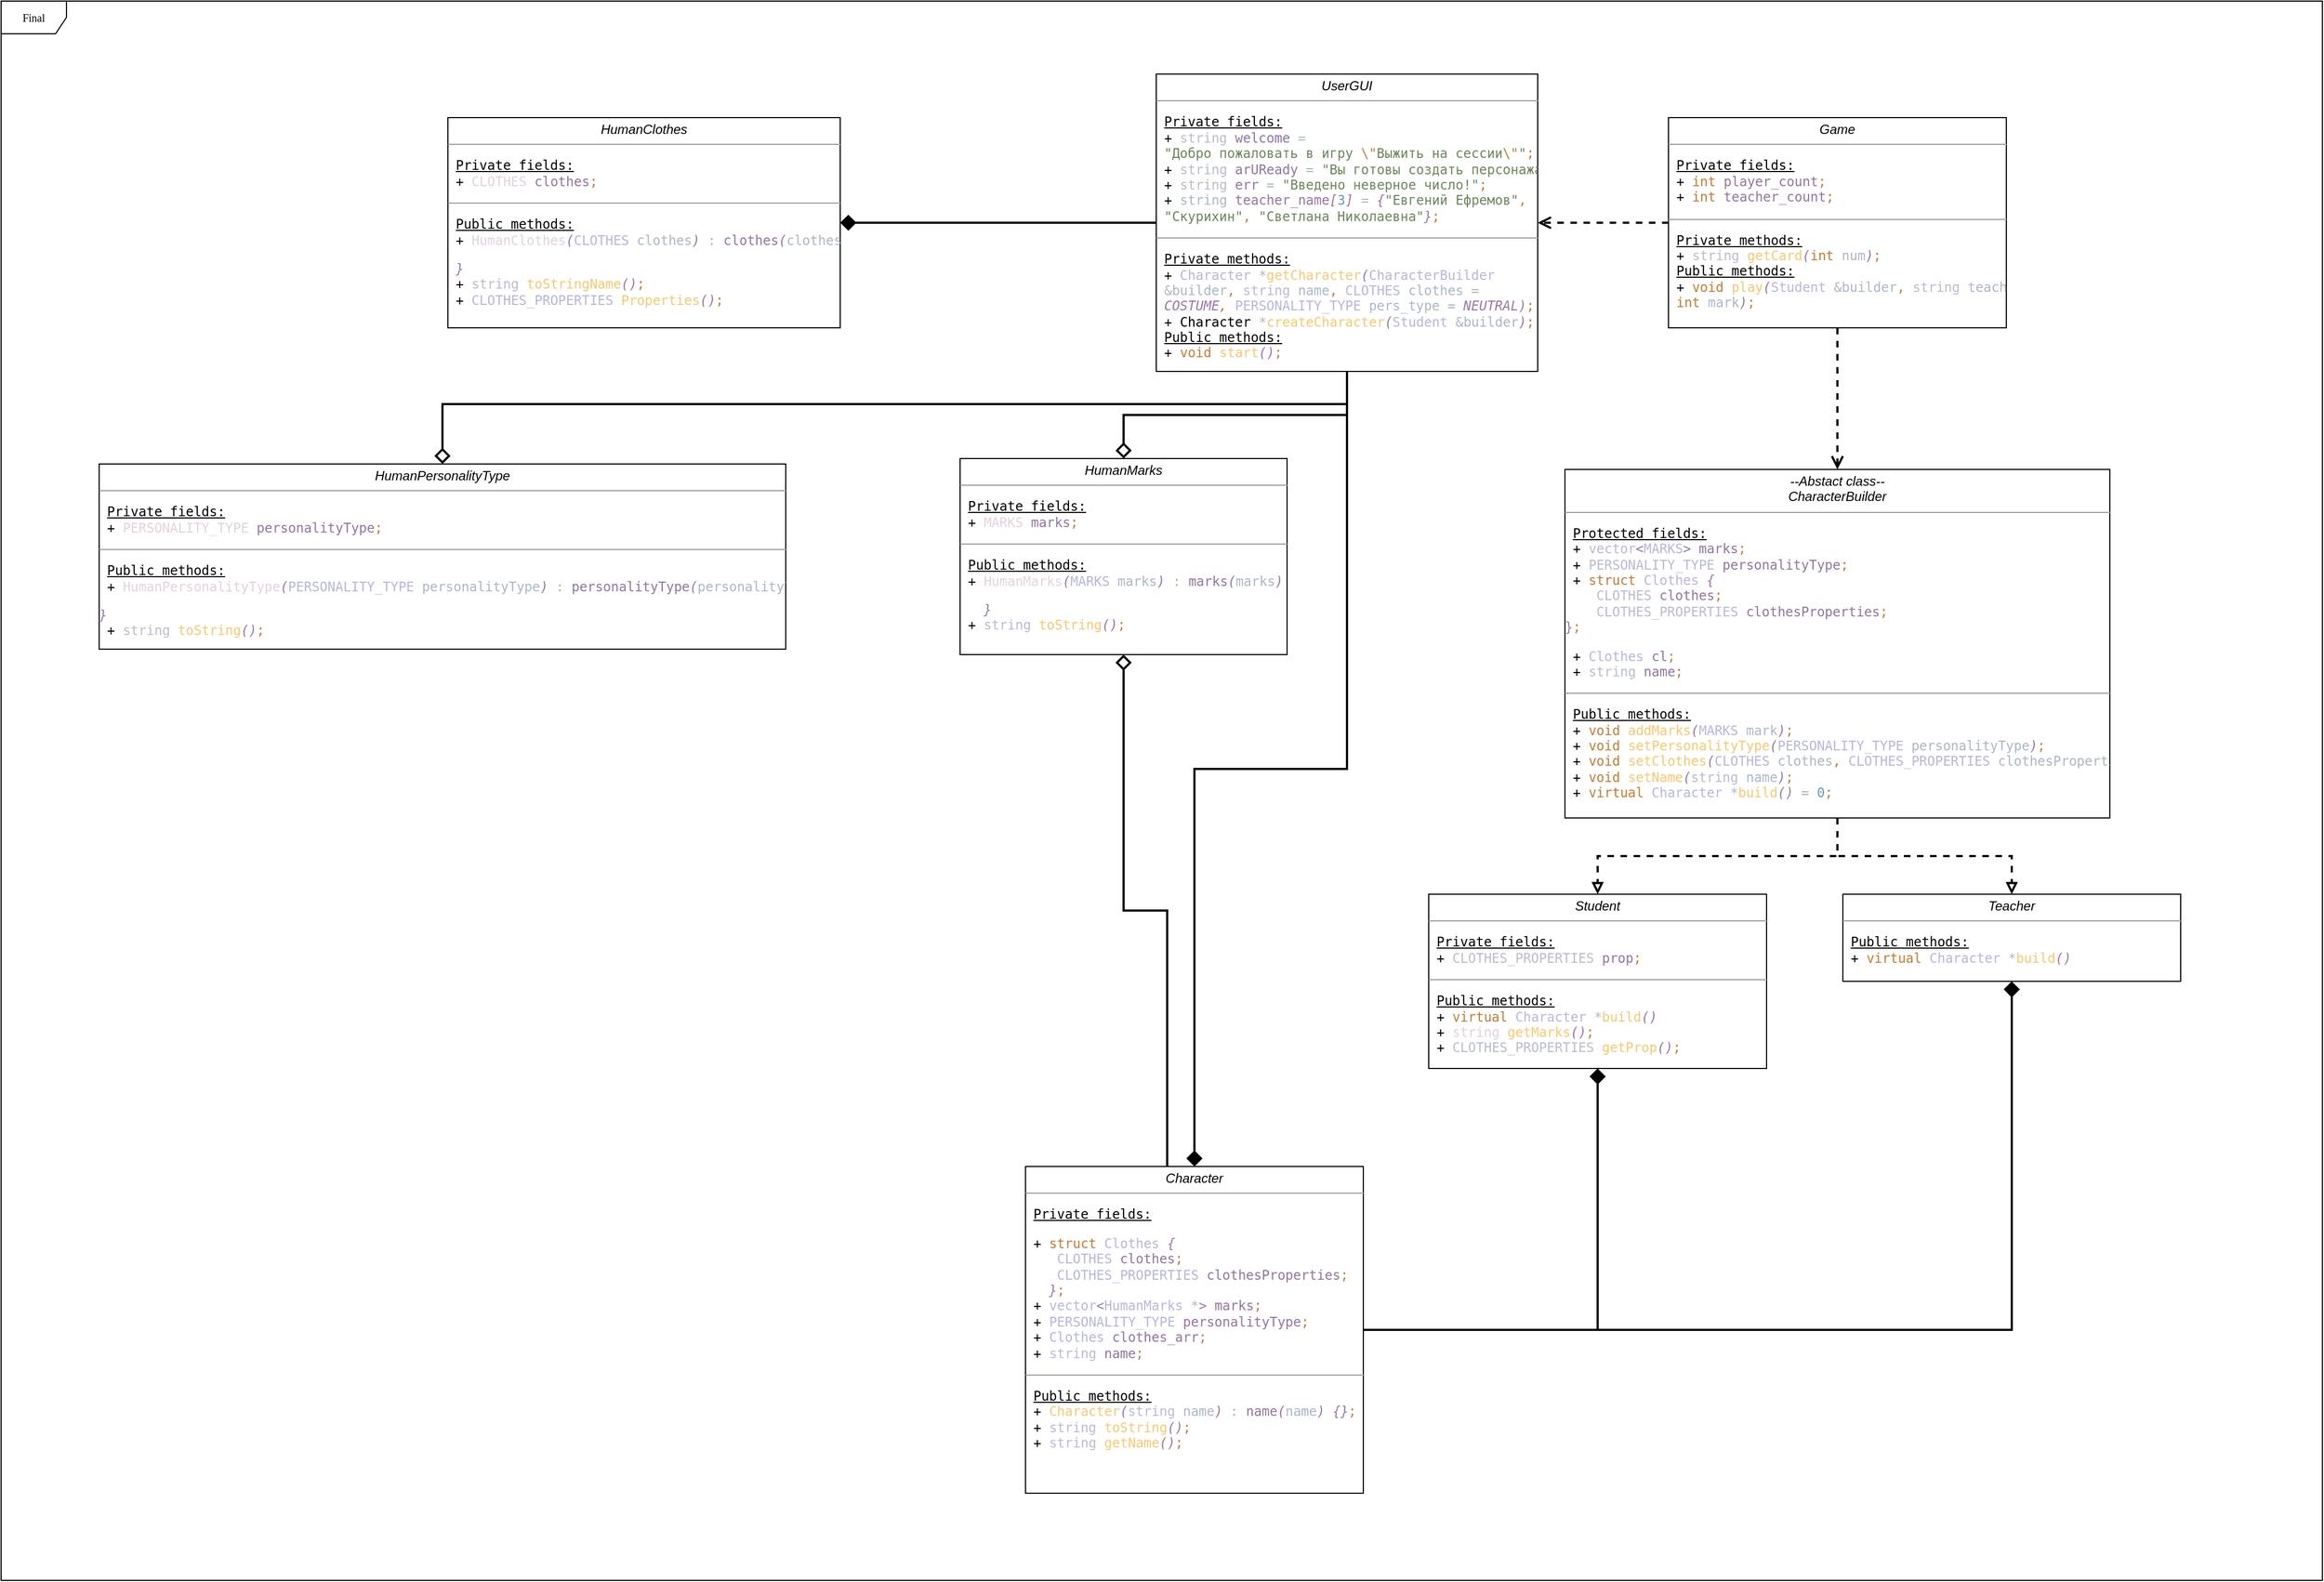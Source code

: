 <mxfile version="14.7.6" type="device"><diagram name="Page-1" id="c4acf3e9-155e-7222-9cf6-157b1a14988f"><mxGraphModel dx="6088" dy="2369" grid="1" gridSize="10" guides="1" tooltips="1" connect="1" arrows="1" fold="1" page="0" pageScale="1" pageWidth="850" pageHeight="1100" background="#ffffff" math="0" shadow="0"><root><mxCell id="0"/><mxCell id="1" parent="0"/><mxCell id="17acba5748e5396b-1" value="Final&lt;span style=&quot;color: rgba(0 , 0 , 0 , 0) ; font-family: monospace ; font-size: 0px&quot;&gt;%3CmxGraphModel%3E%3Croot%3E%3CmxCell%20id%3D%220%22%2F%3E%3CmxCell%20id%3D%221%22%20parent%3D%220%22%2F%3E%3CmxCell%20id%3D%222%22%20value%3D%22%26lt%3Bp%20style%3D%26quot%3Bmargin%3A%200px%20%3B%20margin-top%3A%204px%20%3B%20text-align%3A%20center%26quot%3B%26gt%3B%26lt%3Bi%26gt%3BUserGUI%26lt%3B%2Fi%26gt%3B%26lt%3B%2Fp%26gt%3B%26lt%3Bhr%20size%3D%26quot%3B1%26quot%3B%26gt%3B%26lt%3Bpre%20style%3D%26quot%3Bfont-family%3A%20%26amp%3B%2334%3Bjetbrains%20mono%26amp%3B%2334%3B%20%2C%20monospace%26quot%3B%26gt%3B%26lt%3Bfont%20color%3D%26quot%3B%23b9bcd1%26quot%3B%26gt%3B%20%26lt%3B%2Ffont%26gt%3B%26lt%3Bu%26gt%3BFields%3A%26lt%3B%2Fu%26gt%3B%26lt%3Bfont%20color%3D%26quot%3B%23b9bcd1%26quot%3B%26gt%3B%26lt%3Bbr%26gt%3B%26lt%3B%2Ffont%26gt%3B%20%2B%26lt%3Bspan%20style%3D%26quot%3Bcolor%3A%20rgb(185%20%2C%20188%20%2C%20209)%26quot%3B%26gt%3B%20string%20%26lt%3B%2Fspan%26gt%3B%26lt%3Bspan%20style%3D%26quot%3Bcolor%3A%20rgb(147%20%2C%20115%20%2C%20165)%26quot%3B%26gt%3Bwelcome%20%26lt%3B%2Fspan%26gt%3B%26lt%3Bfont%20color%3D%26quot%3B%23a9b7c6%26quot%3B%26gt%3B%3D%20%26lt%3Bbr%26gt%3B%26lt%3B%2Ffont%26gt%3B%26lt%3Bspan%20style%3D%26quot%3Bcolor%3A%20rgb(106%20%2C%20135%20%2C%2089)%26quot%3B%26gt%3B%20%26quot%3B%D0%94%D0%BE%D0%B1%D1%80%D0%BE%20%D0%BF%D0%BE%D0%B6%D0%B0%D0%BB%D0%BE%D0%B2%D0%B0%D1%82%D1%8C%20%D0%B2%20%D0%B8%D0%B3%D1%80%D1%83%20%26lt%3B%2Fspan%26gt%3B%26lt%3Bspan%20style%3D%26quot%3Bcolor%3A%20rgb(204%20%2C%20120%20%2C%2050)%26quot%3B%26gt%3B%5C%26quot%3B%26lt%3B%2Fspan%26gt%3B%26lt%3Bspan%20style%3D%26quot%3Bcolor%3A%20rgb(106%20%2C%20135%20%2C%2089)%26quot%3B%26gt%3B%D0%92%D1%8B%D0%B6%D0%B8%D1%82%D1%8C%20%D0%BD%D0%B0%20%D1%81%D0%B5%D1%81%D1%81%D0%B8%D0%B8%26lt%3B%2Fspan%26gt%3B%26lt%3Bspan%20style%3D%26quot%3Bcolor%3A%20rgb(204%20%2C%20120%20%2C%2050)%26quot%3B%26gt%3B%5C%26quot%3B%26lt%3B%2Fspan%26gt%3B%26lt%3Bspan%20style%3D%26quot%3Bcolor%3A%20rgb(106%20%2C%20135%20%2C%2089)%26quot%3B%26gt%3B%26quot%3B%26lt%3B%2Fspan%26gt%3B%26lt%3Bspan%20style%3D%26quot%3Bcolor%3A%20rgb(204%20%2C%20120%20%2C%2050)%26quot%3B%26gt%3B%3B%26lt%3Bbr%26gt%3B%26lt%3B%2Fspan%26gt%3B%26lt%3Bspan%20style%3D%26quot%3Bcolor%3A%20rgb(185%20%2C%20188%20%2C%20209)%26quot%3B%26gt%3B%20%26lt%3B%2Fspan%26gt%3B%2B%26lt%3Bspan%20style%3D%26quot%3Bcolor%3A%20rgb(185%20%2C%20188%20%2C%20209)%26quot%3B%26gt%3B%20string%20%26lt%3B%2Fspan%26gt%3B%26lt%3Bspan%20style%3D%26quot%3Bcolor%3A%20rgb(147%20%2C%20115%20%2C%20165)%26quot%3B%26gt%3BarUReady%20%26lt%3B%2Fspan%26gt%3B%26lt%3Bfont%20color%3D%26quot%3B%23a9b7c6%26quot%3B%26gt%3B%3D%20%26lt%3B%2Ffont%26gt%3B%26lt%3Bspan%20style%3D%26quot%3Bcolor%3A%20rgb(106%20%2C%20135%20%2C%2089)%26quot%3B%26gt%3B%26quot%3B%D0%92%D1%8B%20%D0%B3%D0%BE%D1%82%D0%BE%D0%B2%D1%8B%20%D1%81%D0%BE%D0%B7%D0%B4%D0%B0%D1%82%D1%8C%20%D0%BF%D0%B5%D1%80%D1%81%D0%BE%D0%BD%D0%B0%D0%B6%D0%B0%3F%26quot%3B%26lt%3B%2Fspan%26gt%3B%26lt%3Bspan%20style%3D%26quot%3Bcolor%3A%20rgb(204%20%2C%20120%20%2C%2050)%26quot%3B%26gt%3B%3B%26lt%3Bbr%26gt%3B%26lt%3B%2Fspan%26gt%3B%26lt%3Bspan%20style%3D%26quot%3Bcolor%3A%20rgb(185%20%2C%20188%20%2C%20209)%26quot%3B%26gt%3B%20%26lt%3B%2Fspan%26gt%3B%2B%26lt%3Bspan%20style%3D%26quot%3Bcolor%3A%20rgb(185%20%2C%20188%20%2C%20209)%26quot%3B%26gt%3B%20string%20%26lt%3B%2Fspan%26gt%3B%26lt%3Bspan%20style%3D%26quot%3Bcolor%3A%20rgb(147%20%2C%20115%20%2C%20165)%26quot%3B%26gt%3Berr%20%26lt%3B%2Fspan%26gt%3B%26lt%3Bfont%20color%3D%26quot%3B%23a9b7c6%26quot%3B%26gt%3B%3D%20%26lt%3B%2Ffont%26gt%3B%26lt%3Bspan%20style%3D%26quot%3Bcolor%3A%20rgb(106%20%2C%20135%20%2C%2089)%26quot%3B%26gt%3B%26quot%3B%D0%92%D0%B2%D0%B5%D0%B4%D0%B5%D0%BD%D0%BE%20%D0%BD%D0%B5%D0%B2%D0%B5%D1%80%D0%BD%D0%BE%D0%B5%20%D1%87%D0%B8%D1%81%D0%BB%D0%BE!%26quot%3B%26lt%3B%2Fspan%26gt%3B%26lt%3Bfont%20color%3D%26quot%3B%23cc7832%26quot%3B%26gt%3B%3B%26lt%3Bbr%26gt%3B%20%26lt%3B%2Ffont%26gt%3B%2B%26lt%3Bspan%20style%3D%26quot%3Bcolor%3A%20rgb(204%20%2C%20120%20%2C%2050)%26quot%3B%26gt%3B%20%26lt%3B%2Fspan%26gt%3B%26lt%3Bfont%20color%3D%26quot%3B%23a9b7c6%26quot%3B%26gt%3Bstring%20%26lt%3B%2Ffont%26gt%3B%26lt%3Bspan%20style%3D%26quot%3Bcolor%3A%20rgb(147%20%2C%20115%20%2C%20165)%20%3B%20font-family%3A%20%26amp%3B%2334%3Bjetbrains%20mono%26amp%3B%2334%3B%20%2C%20monospace%26quot%3B%26gt%3Bteacher_name%26lt%3B%2Fspan%26gt%3B%26lt%3Bspan%20style%3D%26quot%3Bcolor%3A%20rgb(152%20%2C%20118%20%2C%20170)%20%3B%20font-family%3A%20%26amp%3B%2334%3Bjetbrains%20mono%26amp%3B%2334%3B%20%2C%20monospace%20%3B%20font-style%3A%20italic%26quot%3B%26gt%3B%5B%26lt%3B%2Fspan%26gt%3B%26lt%3Bspan%20style%3D%26quot%3Bcolor%3A%20rgb(104%20%2C%20151%20%2C%20187)%20%3B%20font-family%3A%20%26amp%3B%2334%3Bjetbrains%20mono%26amp%3B%2334%3B%20%2C%20monospace%26quot%3B%26gt%3B3%26lt%3B%2Fspan%26gt%3B%26lt%3Bspan%20style%3D%26quot%3Bcolor%3A%20rgb(152%20%2C%20118%20%2C%20170)%20%3B%20font-family%3A%20%26amp%3B%2334%3Bjetbrains%20mono%26amp%3B%2334%3B%20%2C%20monospace%20%3B%20font-style%3A%20italic%26quot%3B%26gt%3B%5D%20%26lt%3B%2Fspan%26gt%3B%26lt%3Bspan%20style%3D%26quot%3Bcolor%3A%20rgb(169%20%2C%20183%20%2C%20198)%20%3B%20font-family%3A%20%26amp%3B%2334%3Bjetbrains%20mono%26amp%3B%2334%3B%20%2C%20monospace%26quot%3B%26gt%3B%3D%20%26lt%3B%2Fspan%26gt%3B%26lt%3Bspan%20style%3D%26quot%3Bcolor%3A%20rgb(152%20%2C%20118%20%2C%20170)%20%3B%20font-family%3A%20%26amp%3B%2334%3Bjetbrains%20mono%26amp%3B%2334%3B%20%2C%20monospace%20%3B%20font-style%3A%20italic%26quot%3B%26gt%3B%7B%26lt%3B%2Fspan%26gt%3B%26lt%3Bspan%20style%3D%26quot%3Bcolor%3A%20rgb(106%20%2C%20135%20%2C%2089)%20%3B%20font-family%3A%20%26amp%3B%2334%3Bjetbrains%20mono%26amp%3B%2334%3B%20%2C%20monospace%26quot%3B%26gt%3B%26quot%3B%D0%95%D0%B2%D0%B3%D0%B5%D0%BD%D0%B8%D0%B9%20%D0%95%D1%84%D1%80%D0%B5%D0%BC%D0%BE%D0%B2%26quot%3B%26lt%3B%2Fspan%26gt%3B%26lt%3Bspan%20style%3D%26quot%3Bcolor%3A%20rgb(204%20%2C%20120%20%2C%2050)%20%3B%20font-family%3A%20%26amp%3B%2334%3Bjetbrains%20mono%26amp%3B%2334%3B%20%2C%20monospace%26quot%3B%26gt%3B%2C%20%26lt%3Bbr%26gt%3B%26lt%3B%2Fspan%26gt%3B%26lt%3Bspan%20style%3D%26quot%3Bcolor%3A%20rgb(106%20%2C%20135%20%2C%2089)%20%3B%20font-family%3A%20%26amp%3B%2334%3Bjetbrains%20mono%26amp%3B%2334%3B%20%2C%20monospace%26quot%3B%26gt%3B%20%26quot%3B%D0%A1%D0%BA%D1%83%D1%80%D0%B8%D1%85%D0%B8%D0%BD%26quot%3B%26lt%3B%2Fspan%26gt%3B%26lt%3Bspan%20style%3D%26quot%3Bcolor%3A%20rgb(204%20%2C%20120%20%2C%2050)%20%3B%20font-family%3A%20%26amp%3B%2334%3Bjetbrains%20mono%26amp%3B%2334%3B%20%2C%20monospace%26quot%3B%26gt%3B%2C%20%26lt%3B%2Fspan%26gt%3B%26lt%3Bspan%20style%3D%26quot%3Bcolor%3A%20rgb(106%20%2C%20135%20%2C%2089)%20%3B%20font-family%3A%20%26amp%3B%2334%3Bjetbrains%20mono%26amp%3B%2334%3B%20%2C%20monospace%26quot%3B%26gt%3B%26quot%3B%D0%A1%D0%B2%D0%B5%D1%82%D0%BB%D0%B0%D0%BD%D0%B0%20%D0%9D%D0%B8%D0%BA%D0%BE%D0%BB%D0%B0%D0%B5%D0%B2%D0%BD%D0%B0%26quot%3B%26lt%3B%2Fspan%26gt%3B%26lt%3Bspan%20style%3D%26quot%3Bcolor%3A%20rgb(152%20%2C%20118%20%2C%20170)%20%3B%20font-family%3A%20%26amp%3B%2334%3Bjetbrains%20mono%26amp%3B%2334%3B%20%2C%20monospace%20%3B%20font-style%3A%20italic%26quot%3B%26gt%3B%7D%26lt%3B%2Fspan%26gt%3B%26lt%3Bspan%20style%3D%26quot%3Bcolor%3A%20rgb(204%20%2C%20120%20%2C%2050)%20%3B%20font-family%3A%20%26amp%3B%2334%3Bjetbrains%20mono%26amp%3B%2334%3B%20%2C%20monospace%26quot%3B%26gt%3B%3B%26lt%3B%2Fspan%26gt%3B%26lt%3B%2Fpre%26gt%3B%26lt%3Bhr%20size%3D%26quot%3B1%26quot%3B%26gt%3B%26lt%3Bpre%20style%3D%26quot%3Bfont-family%3A%20%26amp%3B%2334%3Bjetbrains%20mono%26amp%3B%2334%3B%20%2C%20monospace%26quot%3B%26gt%3B%26lt%3Bspan%20style%3D%26quot%3Bcolor%3A%20rgb(181%20%2C%20182%20%2C%20227)%26quot%3B%26gt%3B%20%26lt%3B%2Fspan%26gt%3B%26lt%3Bu%26gt%3BPrivate%20methods%3A%26lt%3B%2Fu%26gt%3B%26lt%3Bfont%20color%3D%26quot%3B%23b5b6e3%26quot%3B%26gt%3B%26lt%3Bbr%26gt%3B%26lt%3B%2Ffont%26gt%3B%20%2B%26lt%3Bspan%20style%3D%26quot%3Bcolor%3A%20rgb(181%20%2C%20182%20%2C%20227)%26quot%3B%26gt%3B%20Character%20%26lt%3B%2Fspan%26gt%3B%26lt%3Bfont%20color%3D%26quot%3B%23a9b7c6%26quot%3B%26gt%3B*%26lt%3B%2Ffont%26gt%3B%26lt%3Bspan%20style%3D%26quot%3Bcolor%3A%20rgb(255%20%2C%20198%20%2C%20109)%26quot%3B%26gt%3BgetCharacter%26lt%3B%2Fspan%26gt%3B%26lt%3Bspan%20style%3D%26quot%3Bcolor%3A%20rgb(152%20%2C%20118%20%2C%20170)%20%3B%20font-style%3A%20italic%26quot%3B%26gt%3B(%26lt%3B%2Fspan%26gt%3B%26lt%3Bspan%20style%3D%26quot%3Bcolor%3A%20rgb(181%20%2C%20182%20%2C%20227)%26quot%3B%26gt%3BCharacterBuilder%20%26lt%3Bbr%26gt%3B%26lt%3B%2Fspan%26gt%3B%26lt%3Bfont%20color%3D%26quot%3B%23a9b7c6%26quot%3B%26gt%3B%20%26amp%3Bamp%3Bbuilder%26lt%3B%2Ffont%26gt%3B%26lt%3Bspan%20style%3D%26quot%3Bcolor%3A%20rgb(204%20%2C%20120%20%2C%2050)%26quot%3B%26gt%3B%2C%20%26lt%3B%2Fspan%26gt%3B%26lt%3Bspan%20style%3D%26quot%3Bcolor%3A%20rgb(185%20%2C%20188%20%2C%20209)%26quot%3B%26gt%3Bstring%20%26lt%3B%2Fspan%26gt%3B%26lt%3Bfont%20color%3D%26quot%3B%23a9b7c6%26quot%3B%26gt%3Bname%26lt%3B%2Ffont%26gt%3B%26lt%3Bspan%20style%3D%26quot%3Bcolor%3A%20rgb(204%20%2C%20120%20%2C%2050)%26quot%3B%26gt%3B%2C%20%26lt%3B%2Fspan%26gt%3B%26lt%3Bspan%20style%3D%26quot%3Bcolor%3A%20rgb(181%20%2C%20182%20%2C%20227)%26quot%3B%26gt%3BCLOTHES%20%26lt%3B%2Fspan%26gt%3B%26lt%3Bfont%20color%3D%26quot%3B%23a9b7c6%26quot%3B%26gt%3Bclothes%20%3D%20%26lt%3Bbr%26gt%3B%26lt%3B%2Ffont%26gt%3B%26lt%3Bspan%20style%3D%26quot%3Bcolor%3A%20rgb(152%20%2C%20118%20%2C%20170)%20%3B%20font-style%3A%20italic%26quot%3B%26gt%3B%20COSTUME%26lt%3B%2Fspan%26gt%3B%26lt%3Bspan%20style%3D%26quot%3Bfont-style%3A%20italic%26quot%3B%26gt%3B%26lt%3Bfont%20color%3D%26quot%3B%23cc7832%26quot%3B%26gt%3B%2C%20%26lt%3B%2Ffont%26gt%3B%26lt%3B%2Fspan%26gt%3B%26lt%3Bspan%20style%3D%26quot%3Bcolor%3A%20rgb(181%20%2C%20182%20%2C%20227)%26quot%3B%26gt%3BPERSONALITY_TYPE%20%26lt%3B%2Fspan%26gt%3B%26lt%3Bfont%20color%3D%26quot%3B%23a9b7c6%26quot%3B%26gt%3Bpers_type%20%3D%20%26lt%3B%2Ffont%26gt%3B%26lt%3Bspan%20style%3D%26quot%3Bcolor%3A%20rgb(152%20%2C%20118%20%2C%20170)%20%3B%20font-style%3A%20italic%26quot%3B%26gt%3BNEUTRAL)%26lt%3B%2Fspan%26gt%3B%26lt%3Bspan%20style%3D%26quot%3Bcolor%3A%20rgb(204%20%2C%20120%20%2C%2050)%26quot%3B%26gt%3B%3B%26lt%3Bbr%26gt%3B%20%26lt%3B%2Fspan%26gt%3B%2B%26lt%3Bspan%20style%3D%26quot%3Bcolor%3A%20rgb(204%20%2C%20120%20%2C%2050)%26quot%3B%26gt%3B%20%26lt%3B%2Fspan%26gt%3BCharacter%20%26lt%3Bspan%20style%3D%26quot%3Bcolor%3A%20rgb(169%20%2C%20183%20%2C%20198)%20%3B%20font-family%3A%20%26amp%3B%2334%3Bjetbrains%20mono%26amp%3B%2334%3B%20%2C%20monospace%26quot%3B%26gt%3B*%26lt%3B%2Fspan%26gt%3B%26lt%3Bspan%20style%3D%26quot%3Bfont-family%3A%20%26amp%3B%2334%3Bjetbrains%20mono%26amp%3B%2334%3B%20%2C%20monospace%20%3B%20color%3A%20rgb(255%20%2C%20198%20%2C%20109)%26quot%3B%26gt%3BcreateCharacter%26lt%3B%2Fspan%26gt%3B%26lt%3Bspan%20style%3D%26quot%3Bfont-family%3A%20%26amp%3B%2334%3Bjetbrains%20mono%26amp%3B%2334%3B%20%2C%20monospace%20%3B%20color%3A%20rgb(152%20%2C%20118%20%2C%20170)%20%3B%20font-style%3A%20italic%26quot%3B%26gt%3B(%26lt%3B%2Fspan%26gt%3B%26lt%3Bspan%20style%3D%26quot%3Bfont-family%3A%20%26amp%3B%2334%3Bjetbrains%20mono%26amp%3B%2334%3B%20%2C%20monospace%20%3B%20color%3A%20rgb(181%20%2C%20182%20%2C%20227)%26quot%3B%26gt%3BStudent%20%26lt%3B%2Fspan%26gt%3B%26lt%3Bspan%20style%3D%26quot%3Bcolor%3A%20rgb(169%20%2C%20183%20%2C%20198)%20%3B%20font-family%3A%20%26amp%3B%2334%3Bjetbrains%20mono%26amp%3B%2334%3B%20%2C%20monospace%26quot%3B%26gt%3B%26amp%3Bamp%3Bbuilder%26lt%3B%2Fspan%26gt%3B%26lt%3Bspan%20style%3D%26quot%3Bfont-family%3A%20%26amp%3B%2334%3Bjetbrains%20mono%26amp%3B%2334%3B%20%2C%20monospace%20%3B%20color%3A%20rgb(152%20%2C%20118%20%2C%20170)%20%3B%20font-style%3A%20italic%26quot%3B%26gt%3B)%26lt%3B%2Fspan%26gt%3B%26lt%3Bspan%20style%3D%26quot%3Bfont-family%3A%20%26amp%3B%2334%3Bjetbrains%20mono%26amp%3B%2334%3B%20%2C%20monospace%20%3B%20color%3A%20rgb(204%20%2C%20120%20%2C%2050)%26quot%3B%26gt%3B%3B%26lt%3Bbr%2F%26gt%3B%20%26lt%3B%2Fspan%26gt%3B%26lt%3Bspan%20style%3D%26quot%3Bfont-family%3A%20%26amp%3B%2334%3Bjetbrains%20mono%26amp%3B%2334%3B%20%2C%20monospace%26quot%3B%26gt%3B%26lt%3Bu%26gt%3BPublic%20methods%3A%26lt%3B%2Fu%26gt%3B%26lt%3Bbr%2F%26gt%3B%26lt%3B%2Fspan%26gt%3B%26lt%3Bspan%20style%3D%26quot%3Bfont-family%3A%20%26amp%3B%2334%3Bjetbrains%20mono%26amp%3B%2334%3B%20%2C%20monospace%20%3B%20color%3A%20rgb(204%20%2C%20120%20%2C%2050)%26quot%3B%26gt%3B%20%26lt%3B%2Fspan%26gt%3Bvoid%20%26lt%3Bspan%20style%3D%26quot%3Bfont-family%3A%20%26amp%3B%2334%3Bjetbrains%20mono%26amp%3B%2334%3B%20%2C%20monospace%20%3B%20color%3A%20rgb(255%20%2C%20198%20%2C%20109)%26quot%3B%26gt%3Bstart%26lt%3B%2Fspan%26gt%3B%26lt%3Bspan%20style%3D%26quot%3Bfont-family%3A%20%26amp%3B%2334%3Bjetbrains%20mono%26amp%3B%2334%3B%20%2C%20monospace%20%3B%20color%3A%20rgb(152%20%2C%20118%20%2C%20170)%20%3B%20font-style%3A%20italic%26quot%3B%26gt%3B()%26lt%3B%2Fspan%26gt%3B%26lt%3Bspan%20style%3D%26quot%3Bfont-family%3A%20%26amp%3B%2334%3Bjetbrains%20mono%26amp%3B%2334%3B%20%2C%20monospace%20%3B%20color%3A%20rgb(204%20%2C%20120%20%2C%2050)%26quot%3B%26gt%3B%3B%26lt%3B%2Fspan%26gt%3B%26lt%3B%2Fpre%26gt%3B%22%20style%3D%22verticalAlign%3Dtop%3Balign%3Dleft%3Boverflow%3Dfill%3BfontSize%3D12%3BfontFamily%3DHelvetica%3Bhtml%3D1%3Brounded%3D0%3Bshadow%3D0%3Bcomic%3D0%3BlabelBackgroundColor%3Dnone%3BstrokeWidth%3D1%22%20vertex%3D%221%22%20parent%3D%221%22%3E%3CmxGeometry%20x%3D%2240%22%20y%3D%2287%22%20width%3D%22350%22%20height%3D%22273%22%20as%3D%22geometry%22%2F%3E%3C%2FmxCell%3E%3C%2Froot%3E%3C%2FmxGraphModel%3E&lt;/span&gt;" style="shape=umlFrame;whiteSpace=wrap;html=1;rounded=0;shadow=0;comic=0;labelBackgroundColor=none;strokeWidth=1;fontFamily=Verdana;fontSize=10;align=center;" parent="1" vertex="1"><mxGeometry x="-1020" y="20" width="2130" height="1450" as="geometry"/></mxCell><mxCell id="ylSKzLQEWz3kjGSV_lb0-12" style="edgeStyle=orthogonalEdgeStyle;rounded=0;orthogonalLoop=1;jettySize=auto;html=1;entryX=0.5;entryY=0;entryDx=0;entryDy=0;endArrow=diamond;endFill=1;startSize=6;endSize=10;strokeWidth=2;" edge="1" parent="1" source="5d2195bd80daf111-18" target="ylSKzLQEWz3kjGSV_lb0-9"><mxGeometry relative="1" as="geometry"/></mxCell><mxCell id="ylSKzLQEWz3kjGSV_lb0-16" style="edgeStyle=orthogonalEdgeStyle;rounded=0;orthogonalLoop=1;jettySize=auto;html=1;endArrow=diamond;endFill=1;startSize=6;endSize=10;strokeWidth=2;" edge="1" parent="1" source="5d2195bd80daf111-18" target="ylSKzLQEWz3kjGSV_lb0-13"><mxGeometry relative="1" as="geometry"/></mxCell><mxCell id="ylSKzLQEWz3kjGSV_lb0-17" style="edgeStyle=orthogonalEdgeStyle;rounded=0;orthogonalLoop=1;jettySize=auto;html=1;endArrow=diamond;endFill=0;startSize=6;endSize=10;strokeWidth=2;" edge="1" parent="1" source="5d2195bd80daf111-18" target="ylSKzLQEWz3kjGSV_lb0-14"><mxGeometry relative="1" as="geometry"><Array as="points"><mxPoint x="215" y="390"/><mxPoint x="-615" y="390"/></Array></mxGeometry></mxCell><mxCell id="ylSKzLQEWz3kjGSV_lb0-18" style="edgeStyle=orthogonalEdgeStyle;rounded=0;orthogonalLoop=1;jettySize=auto;html=1;endArrow=diamond;endFill=0;startSize=6;endSize=10;strokeWidth=2;" edge="1" parent="1" source="5d2195bd80daf111-18" target="ylSKzLQEWz3kjGSV_lb0-15"><mxGeometry relative="1" as="geometry"/></mxCell><mxCell id="5d2195bd80daf111-18" value="&lt;p style=&quot;margin: 0px ; margin-top: 4px ; text-align: center&quot;&gt;&lt;i&gt;UserGUI&lt;/i&gt;&lt;/p&gt;&lt;hr size=&quot;1&quot;&gt;&lt;pre style=&quot;font-family: &amp;#34;jetbrains mono&amp;#34; , monospace&quot;&gt;&lt;font color=&quot;#b9bcd1&quot;&gt; &lt;/font&gt;&lt;u&gt;Private f&lt;/u&gt;&lt;u&gt;ields:&lt;/u&gt;&lt;font color=&quot;#b9bcd1&quot;&gt;&lt;br&gt;&lt;/font&gt; +&lt;span style=&quot;color: rgb(185 , 188 , 209)&quot;&gt; string &lt;/span&gt;&lt;span style=&quot;color: rgb(147 , 115 , 165)&quot;&gt;welcome &lt;/span&gt;&lt;font color=&quot;#a9b7c6&quot;&gt;= &lt;br&gt;&lt;/font&gt;&lt;span style=&quot;color: rgb(106 , 135 , 89)&quot;&gt; &quot;Добро пожаловать в игру &lt;/span&gt;&lt;span style=&quot;color: rgb(204 , 120 , 50)&quot;&gt;\&quot;&lt;/span&gt;&lt;span style=&quot;color: rgb(106 , 135 , 89)&quot;&gt;Выжить на сессии&lt;/span&gt;&lt;span style=&quot;color: rgb(204 , 120 , 50)&quot;&gt;\&quot;&lt;/span&gt;&lt;span style=&quot;color: rgb(106 , 135 , 89)&quot;&gt;&quot;&lt;/span&gt;&lt;span style=&quot;color: rgb(204 , 120 , 50)&quot;&gt;;&lt;br&gt;&lt;/span&gt;&lt;span style=&quot;color: rgb(185 , 188 , 209)&quot;&gt; &lt;/span&gt;+&lt;span style=&quot;color: rgb(185 , 188 , 209)&quot;&gt; string &lt;/span&gt;&lt;span style=&quot;color: rgb(147 , 115 , 165)&quot;&gt;arUReady &lt;/span&gt;&lt;font color=&quot;#a9b7c6&quot;&gt;= &lt;/font&gt;&lt;span style=&quot;color: rgb(106 , 135 , 89)&quot;&gt;&quot;Вы готовы создать персонажа?&quot;&lt;/span&gt;&lt;span style=&quot;color: rgb(204 , 120 , 50)&quot;&gt;;&lt;br&gt;&lt;/span&gt;&lt;span style=&quot;color: rgb(185 , 188 , 209)&quot;&gt; &lt;/span&gt;+&lt;span style=&quot;color: rgb(185 , 188 , 209)&quot;&gt; string &lt;/span&gt;&lt;span style=&quot;color: rgb(147 , 115 , 165)&quot;&gt;err &lt;/span&gt;&lt;font color=&quot;#a9b7c6&quot;&gt;= &lt;/font&gt;&lt;span style=&quot;color: rgb(106 , 135 , 89)&quot;&gt;&quot;Введено неверное число!&quot;&lt;/span&gt;&lt;font color=&quot;#cc7832&quot;&gt;;&lt;br&gt; &lt;/font&gt;+&lt;span style=&quot;color: rgb(204 , 120 , 50)&quot;&gt; &lt;/span&gt;&lt;font color=&quot;#a9b7c6&quot;&gt;string &lt;/font&gt;&lt;span style=&quot;color: rgb(147 , 115 , 165) ; font-family: &amp;#34;jetbrains mono&amp;#34; , monospace&quot;&gt;teacher_name&lt;/span&gt;&lt;span style=&quot;color: rgb(152 , 118 , 170) ; font-family: &amp;#34;jetbrains mono&amp;#34; , monospace ; font-style: italic&quot;&gt;[&lt;/span&gt;&lt;span style=&quot;color: rgb(104 , 151 , 187) ; font-family: &amp;#34;jetbrains mono&amp;#34; , monospace&quot;&gt;3&lt;/span&gt;&lt;span style=&quot;color: rgb(152 , 118 , 170) ; font-family: &amp;#34;jetbrains mono&amp;#34; , monospace ; font-style: italic&quot;&gt;] &lt;/span&gt;&lt;span style=&quot;color: rgb(169 , 183 , 198) ; font-family: &amp;#34;jetbrains mono&amp;#34; , monospace&quot;&gt;= &lt;/span&gt;&lt;span style=&quot;color: rgb(152 , 118 , 170) ; font-family: &amp;#34;jetbrains mono&amp;#34; , monospace ; font-style: italic&quot;&gt;{&lt;/span&gt;&lt;span style=&quot;color: rgb(106 , 135 , 89) ; font-family: &amp;#34;jetbrains mono&amp;#34; , monospace&quot;&gt;&quot;Евгений Ефремов&quot;&lt;/span&gt;&lt;span style=&quot;color: rgb(204 , 120 , 50) ; font-family: &amp;#34;jetbrains mono&amp;#34; , monospace&quot;&gt;, &lt;br&gt;&lt;/span&gt;&lt;span style=&quot;color: rgb(106 , 135 , 89) ; font-family: &amp;#34;jetbrains mono&amp;#34; , monospace&quot;&gt; &quot;Скурихин&quot;&lt;/span&gt;&lt;span style=&quot;color: rgb(204 , 120 , 50) ; font-family: &amp;#34;jetbrains mono&amp;#34; , monospace&quot;&gt;, &lt;/span&gt;&lt;span style=&quot;color: rgb(106 , 135 , 89) ; font-family: &amp;#34;jetbrains mono&amp;#34; , monospace&quot;&gt;&quot;Светлана Николаевна&quot;&lt;/span&gt;&lt;span style=&quot;color: rgb(152 , 118 , 170) ; font-family: &amp;#34;jetbrains mono&amp;#34; , monospace ; font-style: italic&quot;&gt;}&lt;/span&gt;&lt;span style=&quot;color: rgb(204 , 120 , 50) ; font-family: &amp;#34;jetbrains mono&amp;#34; , monospace&quot;&gt;;&lt;/span&gt;&lt;/pre&gt;&lt;hr size=&quot;1&quot;&gt;&lt;pre style=&quot;font-family: &amp;#34;jetbrains mono&amp;#34; , monospace&quot;&gt;&lt;span style=&quot;color: rgb(181 , 182 , 227)&quot;&gt; &lt;/span&gt;&lt;u&gt;Private methods:&lt;/u&gt;&lt;font color=&quot;#b5b6e3&quot;&gt;&lt;br&gt;&lt;/font&gt; +&lt;span style=&quot;color: rgb(181 , 182 , 227)&quot;&gt; Character &lt;/span&gt;&lt;font color=&quot;#a9b7c6&quot;&gt;*&lt;/font&gt;&lt;span style=&quot;color: rgb(255 , 198 , 109)&quot;&gt;getCharacter&lt;/span&gt;&lt;span style=&quot;color: rgb(152 , 118 , 170) ; font-style: italic&quot;&gt;(&lt;/span&gt;&lt;span style=&quot;color: rgb(181 , 182 , 227)&quot;&gt;CharacterBuilder &lt;br&gt;&lt;/span&gt;&lt;font color=&quot;#a9b7c6&quot;&gt; &amp;amp;builder&lt;/font&gt;&lt;span style=&quot;color: rgb(204 , 120 , 50)&quot;&gt;, &lt;/span&gt;&lt;span style=&quot;color: rgb(185 , 188 , 209)&quot;&gt;string &lt;/span&gt;&lt;font color=&quot;#a9b7c6&quot;&gt;name&lt;/font&gt;&lt;span style=&quot;color: rgb(204 , 120 , 50)&quot;&gt;, &lt;/span&gt;&lt;span style=&quot;color: rgb(181 , 182 , 227)&quot;&gt;CLOTHES &lt;/span&gt;&lt;font color=&quot;#a9b7c6&quot;&gt;clothes = &lt;br&gt;&lt;/font&gt;&lt;span style=&quot;color: rgb(152 , 118 , 170) ; font-style: italic&quot;&gt; COSTUME&lt;/span&gt;&lt;span style=&quot;font-style: italic&quot;&gt;&lt;font color=&quot;#cc7832&quot;&gt;, &lt;/font&gt;&lt;/span&gt;&lt;span style=&quot;color: rgb(181 , 182 , 227)&quot;&gt;PERSONALITY_TYPE &lt;/span&gt;&lt;font color=&quot;#a9b7c6&quot;&gt;pers_type = &lt;/font&gt;&lt;span style=&quot;color: rgb(152 , 118 , 170) ; font-style: italic&quot;&gt;NEUTRAL)&lt;/span&gt;&lt;span style=&quot;color: rgb(204 , 120 , 50)&quot;&gt;;&lt;br&gt; &lt;/span&gt;+&lt;span style=&quot;color: rgb(204 , 120 , 50)&quot;&gt; &lt;/span&gt;Character &lt;span style=&quot;color: rgb(169 , 183 , 198) ; font-family: &amp;#34;jetbrains mono&amp;#34; , monospace&quot;&gt;*&lt;/span&gt;&lt;span style=&quot;font-family: &amp;#34;jetbrains mono&amp;#34; , monospace ; color: rgb(255 , 198 , 109)&quot;&gt;createCharacter&lt;/span&gt;&lt;span style=&quot;font-family: &amp;#34;jetbrains mono&amp;#34; , monospace ; color: rgb(152 , 118 , 170) ; font-style: italic&quot;&gt;(&lt;/span&gt;&lt;span style=&quot;font-family: &amp;#34;jetbrains mono&amp;#34; , monospace ; color: rgb(181 , 182 , 227)&quot;&gt;Student &lt;/span&gt;&lt;span style=&quot;color: rgb(169 , 183 , 198) ; font-family: &amp;#34;jetbrains mono&amp;#34; , monospace&quot;&gt;&amp;amp;builder&lt;/span&gt;&lt;span style=&quot;font-family: &amp;#34;jetbrains mono&amp;#34; , monospace ; color: rgb(152 , 118 , 170) ; font-style: italic&quot;&gt;)&lt;/span&gt;&lt;span style=&quot;font-family: &amp;#34;jetbrains mono&amp;#34; , monospace ; color: rgb(204 , 120 , 50)&quot;&gt;;&lt;br&gt; &lt;/span&gt;&lt;span style=&quot;font-family: &amp;#34;jetbrains mono&amp;#34; , monospace&quot;&gt;&lt;u&gt;Public methods:&lt;/u&gt;&lt;br&gt;&lt;/span&gt;&lt;span style=&quot;font-family: &amp;#34;jetbrains mono&amp;#34; , monospace ; color: rgb(204 , 120 , 50)&quot;&gt; &lt;/span&gt;&lt;span style=&quot;font-family: &amp;#34;jetbrains mono&amp;#34; , monospace&quot;&gt;+&lt;/span&gt;&lt;span style=&quot;font-family: &amp;#34;jetbrains mono&amp;#34; , monospace ; color: rgb(204 , 120 , 50)&quot;&gt; &lt;/span&gt;&lt;font color=&quot;#cc7832&quot;&gt;void&lt;/font&gt; &lt;span style=&quot;font-family: &amp;#34;jetbrains mono&amp;#34; , monospace ; color: rgb(255 , 198 , 109)&quot;&gt;start&lt;/span&gt;&lt;span style=&quot;font-family: &amp;#34;jetbrains mono&amp;#34; , monospace ; color: rgb(152 , 118 , 170) ; font-style: italic&quot;&gt;()&lt;/span&gt;&lt;span style=&quot;font-family: &amp;#34;jetbrains mono&amp;#34; , monospace ; color: rgb(204 , 120 , 50)&quot;&gt;;&lt;/span&gt;&lt;/pre&gt;" style="verticalAlign=top;align=left;overflow=fill;fontSize=12;fontFamily=Helvetica;html=1;rounded=0;shadow=0;comic=0;labelBackgroundColor=none;strokeWidth=1" parent="1" vertex="1"><mxGeometry x="40" y="87" width="350" height="273" as="geometry"/></mxCell><mxCell id="ylSKzLQEWz3kjGSV_lb0-2" style="edgeStyle=orthogonalEdgeStyle;rounded=0;orthogonalLoop=1;jettySize=auto;html=1;entryX=1;entryY=0.5;entryDx=0;entryDy=0;dashed=1;endArrow=open;endFill=0;strokeWidth=2;endSize=8;" edge="1" parent="1" source="ylSKzLQEWz3kjGSV_lb0-1" target="5d2195bd80daf111-18"><mxGeometry relative="1" as="geometry"/></mxCell><mxCell id="ylSKzLQEWz3kjGSV_lb0-4" style="edgeStyle=orthogonalEdgeStyle;rounded=0;orthogonalLoop=1;jettySize=auto;html=1;dashed=1;endArrow=open;endFill=0;strokeWidth=2;startSize=6;endSize=8;" edge="1" parent="1" source="ylSKzLQEWz3kjGSV_lb0-1" target="ylSKzLQEWz3kjGSV_lb0-3"><mxGeometry relative="1" as="geometry"/></mxCell><mxCell id="ylSKzLQEWz3kjGSV_lb0-1" value="&lt;p style=&quot;margin: 0px ; margin-top: 4px ; text-align: center&quot;&gt;&lt;i&gt;Game&lt;/i&gt;&lt;/p&gt;&lt;hr size=&quot;1&quot;&gt;&lt;pre style=&quot;font-family: &amp;#34;jetbrains mono&amp;#34; , monospace&quot;&gt;&lt;font color=&quot;#b9bcd1&quot;&gt; &lt;/font&gt;&lt;u&gt;Private fields:&lt;br&gt;&lt;/u&gt; + &lt;font color=&quot;#cc7832&quot;&gt;int&lt;/font&gt; &lt;span style=&quot;font-family: &amp;#34;jetbrains mono&amp;#34; , monospace ; color: rgb(147 , 115 , 165)&quot;&gt;player_count&lt;/span&gt;&lt;font color=&quot;#cc7832&quot; style=&quot;font-family: &amp;#34;jetbrains mono&amp;#34; , monospace&quot;&gt;;&lt;br&gt;&lt;/font&gt;&lt;font style=&quot;font-family: &amp;#34;jetbrains mono&amp;#34; , monospace&quot; color=&quot;#cc7832&quot;&gt;&amp;nbsp;&lt;/font&gt;&lt;font style=&quot;font-family: &amp;#34;jetbrains mono&amp;#34; , monospace&quot;&gt;+&lt;/font&gt;&lt;font style=&quot;font-family: &amp;#34;jetbrains mono&amp;#34; , monospace&quot; color=&quot;#cc7832&quot;&gt;&amp;nbsp;&lt;/font&gt;&lt;font style=&quot;font-family: &amp;#34;jetbrains mono&amp;#34; , monospace&quot; color=&quot;#cc7832&quot;&gt;int&lt;/font&gt;&lt;font color=&quot;#a9b7c6&quot; style=&quot;font-family: &amp;#34;jetbrains mono&amp;#34; , monospace&quot;&gt; &lt;/font&gt;&lt;span style=&quot;font-family: &amp;#34;jetbrains mono&amp;#34; , monospace ; color: rgb(147 , 115 , 165)&quot;&gt;teacher_count&lt;/span&gt;&lt;span style=&quot;font-family: &amp;#34;jetbrains mono&amp;#34; , monospace ; color: rgb(204 , 120 , 50)&quot;&gt;;&lt;/span&gt;&lt;/pre&gt;&lt;hr size=&quot;1&quot;&gt;&lt;pre style=&quot;font-family: &amp;#34;jetbrains mono&amp;#34; , monospace&quot;&gt;&lt;span style=&quot;color: rgb(181 , 182 , 227)&quot;&gt; &lt;/span&gt;&lt;u&gt;Private methods:&lt;br&gt;&lt;/u&gt; + &lt;font color=&quot;#b9bcd1&quot;&gt;string&lt;/font&gt; &lt;span style=&quot;font-family: &amp;#34;jetbrains mono&amp;#34; , monospace ; color: rgb(255 , 198 , 109)&quot;&gt;getCard&lt;/span&gt;&lt;span style=&quot;font-family: &amp;#34;jetbrains mono&amp;#34; , monospace ; color: rgb(152 , 118 , 170) ; font-style: italic&quot;&gt;(&lt;/span&gt;&lt;span style=&quot;font-family: &amp;#34;jetbrains mono&amp;#34; , monospace ; color: rgb(204 , 120 , 50)&quot;&gt;int &lt;/span&gt;&lt;span style=&quot;color: rgb(169 , 183 , 198) ; font-family: &amp;#34;jetbrains mono&amp;#34; , monospace&quot;&gt;num&lt;/span&gt;&lt;span style=&quot;font-family: &amp;#34;jetbrains mono&amp;#34; , monospace ; color: rgb(152 , 118 , 170) ; font-style: italic&quot;&gt;)&lt;/span&gt;&lt;span style=&quot;font-family: &amp;#34;jetbrains mono&amp;#34; , monospace ; color: rgb(204 , 120 , 50)&quot;&gt;;&lt;br&gt;&amp;nbsp;&lt;/span&gt;&lt;span&gt;&lt;u&gt;Public methods:&lt;br&gt;&lt;/u&gt; + &lt;/span&gt;&lt;font color=&quot;#cc7832&quot;&gt;void&lt;/font&gt; &lt;span style=&quot;font-family: &amp;#34;jetbrains mono&amp;#34; , monospace ; color: rgb(255 , 198 , 109)&quot;&gt;play&lt;/span&gt;&lt;span style=&quot;font-family: &amp;#34;jetbrains mono&amp;#34; , monospace ; color: rgb(152 , 118 , 170) ; font-style: italic&quot;&gt;(&lt;/span&gt;&lt;span style=&quot;font-family: &amp;#34;jetbrains mono&amp;#34; , monospace ; color: rgb(181 , 182 , 227)&quot;&gt;Student &lt;/span&gt;&lt;span style=&quot;color: rgb(169 , 183 , 198) ; font-family: &amp;#34;jetbrains mono&amp;#34; , monospace&quot;&gt;&amp;amp;builder&lt;/span&gt;&lt;span style=&quot;font-family: &amp;#34;jetbrains mono&amp;#34; , monospace ; color: rgb(204 , 120 , 50)&quot;&gt;, &lt;/span&gt;&lt;span style=&quot;font-family: &amp;#34;jetbrains mono&amp;#34; , monospace ; color: rgb(185 , 188 , 209)&quot;&gt;string &lt;/span&gt;&lt;span style=&quot;color: rgb(169 , 183 , 198) ; font-family: &amp;#34;jetbrains mono&amp;#34; , monospace&quot;&gt;teacher&lt;/span&gt;&lt;span style=&quot;font-family: &amp;#34;jetbrains mono&amp;#34; , monospace ; color: rgb(204 , 120 , 50)&quot;&gt;, &lt;br&gt; int &lt;/span&gt;&lt;span style=&quot;color: rgb(169 , 183 , 198) ; font-family: &amp;#34;jetbrains mono&amp;#34; , monospace&quot;&gt;mark&lt;/span&gt;&lt;span style=&quot;font-family: &amp;#34;jetbrains mono&amp;#34; , monospace ; color: rgb(152 , 118 , 170) ; font-style: italic&quot;&gt;)&lt;/span&gt;&lt;span style=&quot;font-family: &amp;#34;jetbrains mono&amp;#34; , monospace ; color: rgb(204 , 120 , 50)&quot;&gt;;&lt;/span&gt;&lt;/pre&gt;" style="verticalAlign=top;align=left;overflow=fill;fontSize=12;fontFamily=Helvetica;html=1;rounded=0;shadow=0;comic=0;labelBackgroundColor=none;strokeWidth=1" vertex="1" parent="1"><mxGeometry x="510" y="127" width="310" height="193" as="geometry"/></mxCell><mxCell id="ylSKzLQEWz3kjGSV_lb0-7" style="edgeStyle=orthogonalEdgeStyle;rounded=0;orthogonalLoop=1;jettySize=auto;html=1;dashed=1;endArrow=block;endFill=0;strokeWidth=2;" edge="1" parent="1" source="ylSKzLQEWz3kjGSV_lb0-3" target="ylSKzLQEWz3kjGSV_lb0-5"><mxGeometry relative="1" as="geometry"/></mxCell><mxCell id="ylSKzLQEWz3kjGSV_lb0-8" style="edgeStyle=orthogonalEdgeStyle;rounded=0;orthogonalLoop=1;jettySize=auto;html=1;dashed=1;endArrow=block;endFill=0;strokeWidth=2;" edge="1" parent="1" source="ylSKzLQEWz3kjGSV_lb0-3" target="ylSKzLQEWz3kjGSV_lb0-6"><mxGeometry relative="1" as="geometry"/></mxCell><mxCell id="ylSKzLQEWz3kjGSV_lb0-3" value="&lt;p style=&quot;margin: 0px ; margin-top: 4px ; text-align: center&quot;&gt;&lt;i&gt;--Abstact class--&lt;br&gt;CharacterBuilder&lt;/i&gt;&lt;/p&gt;&lt;hr size=&quot;1&quot;&gt;&lt;pre&gt;&lt;font color=&quot;#b9bcd1&quot; style=&quot;font-family: &amp;#34;jetbrains mono&amp;#34; , monospace&quot;&gt; &lt;/font&gt;&lt;font style=&quot;font-family: &amp;#34;jetbrains mono&amp;#34; , monospace&quot;&gt;&lt;u&gt;Protected f&lt;/u&gt;&lt;/font&gt;&lt;u style=&quot;font-family: &amp;#34;jetbrains mono&amp;#34; , monospace&quot;&gt;ields:&lt;br&gt;&lt;/u&gt;&lt;font face=&quot;jetbrains mono, monospace&quot;&gt; + &lt;font color=&quot;#b9bcd1&quot;&gt;vector&lt;/font&gt;&lt;/font&gt;&lt;span style=&quot;font-family: &amp;#34;jetbrains mono&amp;#34; , monospace ; color: rgb(152 , 118 , 170) ; font-style: italic&quot;&gt;&amp;lt;&lt;/span&gt;&lt;span style=&quot;font-family: &amp;#34;jetbrains mono&amp;#34; , monospace ; color: rgb(181 , 182 , 227)&quot;&gt;MARKS&lt;/span&gt;&lt;span style=&quot;font-family: &amp;#34;jetbrains mono&amp;#34; , monospace ; color: rgb(152 , 118 , 170) ; font-style: italic&quot;&gt;&amp;gt; &lt;/span&gt;&lt;span style=&quot;font-family: &amp;#34;jetbrains mono&amp;#34; , monospace ; color: rgb(147 , 115 , 165)&quot;&gt;marks&lt;/span&gt;&lt;span&gt;&lt;font color=&quot;#cc7832&quot; face=&quot;JetBrains Mono, monospace&quot;&gt;&lt;span&gt;;&lt;br&gt;&lt;/span&gt;&lt;/font&gt;&lt;/span&gt;&lt;font color=&quot;#cc7832&quot; face=&quot;JetBrains Mono, monospace&quot;&gt;&lt;span&gt;&lt;/span&gt;&lt;/font&gt;&lt;font face=&quot;jetbrains mono, monospace&quot;&gt; + &lt;font color=&quot;#b9bcd1&quot;&gt;PERSONALITY_TYPE&lt;/font&gt; &lt;/font&gt;&lt;span style=&quot;font-family: &amp;#34;jetbrains mono&amp;#34; , monospace ; color: rgb(147 , 115 , 165)&quot;&gt;personalityType&lt;/span&gt;&lt;span&gt;&lt;font color=&quot;#cc7832&quot; face=&quot;JetBrains Mono, monospace&quot;&gt;&lt;span&gt;;&lt;br&gt;&lt;/span&gt;&lt;/font&gt;&lt;/span&gt; + &lt;font color=&quot;#cc7832&quot;&gt;struct&lt;/font&gt; &lt;span style=&quot;font-family: &amp;#34;jetbrains mono&amp;#34; , monospace ; color: rgb(181 , 182 , 227)&quot;&gt;Clothes &lt;/span&gt;&lt;span&gt;&lt;font color=&quot;#9876aa&quot; face=&quot;JetBrains Mono, monospace&quot;&gt;&lt;span&gt;&lt;i&gt;{&lt;br&gt;&lt;/i&gt;&lt;/span&gt;&lt;/font&gt;&lt;/span&gt;    &lt;font color=&quot;#b9bcd1&quot;&gt;CLOTHES&lt;/font&gt; &lt;span style=&quot;font-family: &amp;#34;jetbrains mono&amp;#34; , monospace ; color: rgb(147 , 115 , 165)&quot;&gt;clothes&lt;/span&gt;&lt;span&gt;&lt;font color=&quot;#cc7832&quot; face=&quot;JetBrains Mono, monospace&quot;&gt;&lt;span&gt;;&lt;br&gt;&lt;/span&gt;&lt;/font&gt;&lt;/span&gt;&lt;font color=&quot;#cc7832&quot; face=&quot;JetBrains Mono, monospace&quot;&gt;&lt;span&gt;&lt;/span&gt;&lt;/font&gt;    &lt;font color=&quot;#b9bcd1&quot;&gt;CLOTHES_PROPERTIES&lt;/font&gt; &lt;span style=&quot;font-family: &amp;#34;jetbrains mono&amp;#34; , monospace ; color: rgb(147 , 115 , 165)&quot;&gt;clothesProperties&lt;/span&gt;&lt;span&gt;&lt;font color=&quot;#cc7832&quot; face=&quot;JetBrains Mono, monospace&quot;&gt;&lt;span&gt;;&lt;br&gt;&lt;/span&gt;&lt;/font&gt;&lt;/span&gt;&lt;font color=&quot;#9876aa&quot;&gt;}&lt;/font&gt;&lt;span style=&quot;font-family: &amp;#34;jetbrains mono&amp;#34; , monospace ; color: rgb(204 , 120 , 50)&quot;&gt;;&lt;/span&gt;&lt;pre style=&quot;font-family: &amp;#34;jetbrains mono&amp;#34; , monospace&quot;&gt;&lt;span style=&quot;color: rgb(181 , 182 , 227)&quot;&gt; &lt;/span&gt;+&lt;span style=&quot;color: rgb(181 , 182 , 227)&quot;&gt; Clothes &lt;/span&gt;&lt;span style=&quot;color: rgb(147 , 115 , 165)&quot;&gt;cl&lt;/span&gt;&lt;span style=&quot;color: rgb(204 , 120 , 50)&quot;&gt;;&lt;br&gt;&lt;/span&gt;&lt;span style=&quot;color: rgb(185 , 188 , 209)&quot;&gt; &lt;/span&gt;+&lt;span style=&quot;color: rgb(185 , 188 , 209)&quot;&gt; string &lt;/span&gt;&lt;span style=&quot;color: rgb(147 , 115 , 165)&quot;&gt;name&lt;/span&gt;&lt;span style=&quot;color: rgb(204 , 120 , 50)&quot;&gt;;&lt;/span&gt;&lt;/pre&gt;&lt;/pre&gt;&lt;hr size=&quot;1&quot;&gt;&lt;pre&gt;&lt;span style=&quot;font-family: &amp;#34;jetbrains mono&amp;#34; , monospace ; color: rgb(181 , 182 , 227)&quot;&gt; &lt;/span&gt;&lt;span style=&quot;font-family: &amp;#34;jetbrains mono&amp;#34; , monospace&quot;&gt;&lt;u&gt;Public methods:&lt;/u&gt;&lt;br&gt;&lt;/span&gt;&lt;span style=&quot;font-family: &amp;#34;jetbrains mono&amp;#34; , monospace ; color: rgb(204 , 120 , 50)&quot;&gt; &lt;/span&gt;&lt;span style=&quot;font-family: &amp;#34;jetbrains mono&amp;#34; , monospace&quot;&gt;+&lt;/span&gt;&lt;span style=&quot;font-family: &amp;#34;jetbrains mono&amp;#34; , monospace ; color: rgb(204 , 120 , 50)&quot;&gt; &lt;/span&gt;&lt;font face=&quot;jetbrains mono, monospace&quot;&gt;&lt;font color=&quot;#cc7832&quot;&gt;void&lt;/font&gt; &lt;/font&gt;&lt;span style=&quot;font-family: &amp;#34;jetbrains mono&amp;#34; , monospace ; color: rgb(255 , 198 , 109)&quot;&gt;addMarks&lt;/span&gt;&lt;span style=&quot;font-family: &amp;#34;jetbrains mono&amp;#34; , monospace ; color: rgb(152 , 118 , 170) ; font-style: italic&quot;&gt;(&lt;/span&gt;&lt;span style=&quot;font-family: &amp;#34;jetbrains mono&amp;#34; , monospace ; color: rgb(181 , 182 , 227)&quot;&gt;MARKS &lt;/span&gt;&lt;span style=&quot;font-family: &amp;#34;jetbrains mono&amp;#34; , monospace ; color: rgb(169 , 183 , 198)&quot;&gt;mark&lt;/span&gt;&lt;span style=&quot;font-family: &amp;#34;jetbrains mono&amp;#34; , monospace ; color: rgb(152 , 118 , 170) ; font-style: italic&quot;&gt;)&lt;/span&gt;&lt;font color=&quot;#cc7832&quot; face=&quot;JetBrains Mono, monospace&quot;&gt;;&lt;br/&gt;&lt;/font&gt;&lt;font face=&quot;jetbrains mono, monospace&quot;&gt; + &lt;font color=&quot;#cc7832&quot;&gt;void&lt;/font&gt; &lt;/font&gt;&lt;span style=&quot;font-family: &amp;#34;jetbrains mono&amp;#34; , monospace ; white-space: nowrap ; color: rgb(255 , 198 , 109)&quot;&gt;setPersonalityType&lt;/span&gt;&lt;span style=&quot;font-family: &amp;#34;jetbrains mono&amp;#34; , monospace ; white-space: nowrap ; color: rgb(152 , 118 , 170) ; font-style: italic&quot;&gt;(&lt;/span&gt;&lt;span style=&quot;font-family: &amp;#34;jetbrains mono&amp;#34; , monospace ; white-space: nowrap ; color: rgb(181 , 182 , 227)&quot;&gt;PERSONALITY_TYPE &lt;/span&gt;&lt;span style=&quot;font-family: &amp;#34;jetbrains mono&amp;#34; , monospace ; color: rgb(169 , 183 , 198) ; white-space: nowrap&quot;&gt;personalityType&lt;/span&gt;&lt;span style=&quot;font-family: &amp;#34;jetbrains mono&amp;#34; , monospace ; white-space: nowrap ; color: rgb(152 , 118 , 170) ; font-style: italic&quot;&gt;)&lt;/span&gt;&lt;span&gt;&lt;font color=&quot;#cc7832&quot; face=&quot;JetBrains Mono, monospace&quot;&gt;&lt;span style=&quot;white-space: nowrap&quot;&gt;;&lt;br&gt;&lt;/span&gt;&lt;/font&gt;&lt;/span&gt; + &lt;font color=&quot;#cc7832&quot;&gt;void&lt;/font&gt; &lt;span style=&quot;font-family: &amp;#34;jetbrains mono&amp;#34; , monospace ; white-space: nowrap ; color: rgb(255 , 198 , 109)&quot;&gt;setClothes&lt;/span&gt;&lt;span style=&quot;font-family: &amp;#34;jetbrains mono&amp;#34; , monospace ; white-space: nowrap ; color: rgb(152 , 118 , 170) ; font-style: italic&quot;&gt;(&lt;/span&gt;&lt;span style=&quot;font-family: &amp;#34;jetbrains mono&amp;#34; , monospace ; white-space: nowrap ; color: rgb(181 , 182 , 227)&quot;&gt;CLOTHES &lt;/span&gt;&lt;span style=&quot;color: rgb(169 , 183 , 198) ; font-family: &amp;#34;jetbrains mono&amp;#34; , monospace ; white-space: nowrap&quot;&gt;clothes&lt;/span&gt;&lt;span style=&quot;font-family: &amp;#34;jetbrains mono&amp;#34; , monospace ; white-space: nowrap ; color: rgb(204 , 120 , 50)&quot;&gt;, &lt;/span&gt;&lt;span style=&quot;font-family: &amp;#34;jetbrains mono&amp;#34; , monospace ; white-space: nowrap ; color: rgb(181 , 182 , 227)&quot;&gt;CLOTHES_PROPERTIES &lt;/span&gt;&lt;span style=&quot;color: rgb(169 , 183 , 198) ; font-family: &amp;#34;jetbrains mono&amp;#34; , monospace ; white-space: nowrap&quot;&gt;clothesProperties&lt;/span&gt;&lt;span style=&quot;font-family: &amp;#34;jetbrains mono&amp;#34; , monospace ; white-space: nowrap ; color: rgb(152 , 118 , 170) ; font-style: italic&quot;&gt;)&lt;/span&gt;&lt;span&gt;&lt;font color=&quot;#cc7832&quot; face=&quot;JetBrains Mono, monospace&quot;&gt;&lt;span style=&quot;white-space: nowrap&quot;&gt;;&lt;br&gt;&lt;/span&gt;&lt;/font&gt;&lt;/span&gt; + &lt;font color=&quot;#cc7832&quot;&gt;void&lt;/font&gt; &lt;span style=&quot;font-family: &amp;#34;jetbrains mono&amp;#34; , monospace ; white-space: nowrap ; color: rgb(255 , 198 , 109)&quot;&gt;setName&lt;/span&gt;&lt;span style=&quot;font-family: &amp;#34;jetbrains mono&amp;#34; , monospace ; white-space: nowrap ; color: rgb(152 , 118 , 170) ; font-style: italic&quot;&gt;(&lt;/span&gt;&lt;span style=&quot;font-family: &amp;#34;jetbrains mono&amp;#34; , monospace ; white-space: nowrap ; color: rgb(185 , 188 , 209)&quot;&gt;string &lt;/span&gt;&lt;span style=&quot;color: rgb(169 , 183 , 198) ; font-family: &amp;#34;jetbrains mono&amp;#34; , monospace ; white-space: nowrap&quot;&gt;name&lt;/span&gt;&lt;span style=&quot;font-family: &amp;#34;jetbrains mono&amp;#34; , monospace ; white-space: nowrap ; color: rgb(152 , 118 , 170) ; font-style: italic&quot;&gt;)&lt;/span&gt;&lt;span&gt;&lt;font color=&quot;#cc7832&quot; face=&quot;JetBrains Mono, monospace&quot;&gt;&lt;span style=&quot;white-space: nowrap&quot;&gt;;&lt;br&gt;&lt;/span&gt;&lt;/font&gt;&lt;/span&gt;&lt;font color=&quot;#cc7832&quot; face=&quot;JetBrains Mono, monospace&quot;&gt;&lt;span style=&quot;white-space: nowrap&quot;&gt;&lt;/span&gt;&lt;/font&gt; + &lt;font color=&quot;#cc7832&quot;&gt;virtual&lt;/font&gt; &lt;span style=&quot;font-family: &amp;#34;jetbrains mono&amp;#34; , monospace ; white-space: nowrap ; color: rgb(181 , 182 , 227)&quot;&gt;Character &lt;/span&gt;&lt;span style=&quot;color: rgb(169 , 183 , 198) ; font-family: &amp;#34;jetbrains mono&amp;#34; , monospace ; white-space: nowrap&quot;&gt;*&lt;/span&gt;&lt;span style=&quot;font-family: &amp;#34;jetbrains mono&amp;#34; , monospace ; white-space: nowrap ; color: rgb(255 , 198 , 109)&quot;&gt;build&lt;/span&gt;&lt;span style=&quot;font-family: &amp;#34;jetbrains mono&amp;#34; , monospace ; white-space: nowrap ; color: rgb(152 , 118 , 170) ; font-style: italic&quot;&gt;() &lt;/span&gt;&lt;span style=&quot;color: rgb(169 , 183 , 198) ; font-family: &amp;#34;jetbrains mono&amp;#34; , monospace ; white-space: nowrap&quot;&gt;= &lt;/span&gt;&lt;span style=&quot;font-family: &amp;#34;jetbrains mono&amp;#34; , monospace ; white-space: nowrap ; color: rgb(104 , 151 , 187)&quot;&gt;0&lt;/span&gt;&lt;span style=&quot;font-family: &amp;#34;jetbrains mono&amp;#34; , monospace ; white-space: nowrap ; color: rgb(204 , 120 , 50)&quot;&gt;;&lt;/span&gt;&lt;/pre&gt;" style="verticalAlign=top;align=left;overflow=fill;fontSize=12;fontFamily=Helvetica;html=1;rounded=0;shadow=0;comic=0;labelBackgroundColor=none;strokeWidth=1" vertex="1" parent="1"><mxGeometry x="415" y="450" width="500" height="320" as="geometry"/></mxCell><mxCell id="ylSKzLQEWz3kjGSV_lb0-5" value="&lt;p style=&quot;margin: 0px ; margin-top: 4px ; text-align: center&quot;&gt;&lt;i&gt;Student&lt;/i&gt;&lt;/p&gt;&lt;hr size=&quot;1&quot;&gt;&lt;pre style=&quot;font-family: &amp;#34;jetbrains mono&amp;#34; , monospace&quot;&gt;&lt;font color=&quot;#b9bcd1&quot;&gt; &lt;/font&gt;&lt;u&gt;Private fields:&lt;br&gt;&lt;/u&gt; + &lt;font color=&quot;#b9bcd1&quot;&gt;CLOTHES_PROPERTIES&lt;/font&gt; &lt;span style=&quot;font-family: &amp;#34;jetbrains mono&amp;#34; , monospace ; color: rgb(147 , 115 , 165)&quot;&gt;prop&lt;/span&gt;&lt;span style=&quot;font-family: &amp;#34;jetbrains mono&amp;#34; , monospace ; color: rgb(204 , 120 , 50)&quot;&gt;;&lt;/span&gt;&lt;/pre&gt;&lt;hr size=&quot;1&quot;&gt;&lt;pre style=&quot;font-family: &amp;#34;jetbrains mono&amp;#34; , monospace&quot;&gt;&lt;span style=&quot;font-family: &amp;#34;jetbrains mono&amp;#34; , monospace ; color: rgb(204 , 120 , 50)&quot;&gt;&amp;nbsp;&lt;/span&gt;&lt;u&gt;Public methods:&lt;br&gt;&lt;/u&gt; + &lt;font color=&quot;#cc7832&quot;&gt;virtual&lt;/font&gt; &lt;span style=&quot;font-family: &amp;#34;jetbrains mono&amp;#34; , monospace ; color: rgb(181 , 182 , 227)&quot;&gt;Character &lt;/span&gt;&lt;span style=&quot;color: rgb(169 , 183 , 198) ; font-family: &amp;#34;jetbrains mono&amp;#34; , monospace&quot;&gt;*&lt;/span&gt;&lt;span style=&quot;font-family: &amp;#34;jetbrains mono&amp;#34; , monospace ; color: rgb(255 , 198 , 109)&quot;&gt;build&lt;/span&gt;&lt;span style=&quot;font-family: &amp;#34;jetbrains mono&amp;#34; , monospace ; color: rgb(152 , 118 , 170) ; font-style: italic&quot;&gt;()&lt;br&gt; &lt;/span&gt;&lt;span style=&quot;font-family: &amp;#34;jetbrains mono&amp;#34; , monospace ; font-style: italic&quot;&gt;+&lt;/span&gt;&lt;span style=&quot;font-family: &amp;#34;jetbrains mono&amp;#34; , monospace ; color: rgb(152 , 118 , 170) ; font-style: italic&quot;&gt; &lt;/span&gt;&lt;font color=&quot;#e6d0de&quot;&gt;string&lt;/font&gt; &lt;span style=&quot;font-family: &amp;#34;jetbrains mono&amp;#34; , monospace ; color: rgb(255 , 198 , 109)&quot;&gt;getMarks&lt;/span&gt;&lt;span style=&quot;font-family: &amp;#34;jetbrains mono&amp;#34; , monospace ; color: rgb(152 , 118 , 170) ; font-style: italic&quot;&gt;()&lt;/span&gt;&lt;span style=&quot;font-family: &amp;#34;jetbrains mono&amp;#34; , monospace ; color: rgb(204 , 120 , 50)&quot;&gt;;&lt;br/&gt; &lt;/span&gt;&lt;span style=&quot;font-family: &amp;#34;jetbrains mono&amp;#34; , monospace&quot;&gt;+&lt;/span&gt;&lt;span style=&quot;font-family: &amp;#34;jetbrains mono&amp;#34; , monospace ; color: rgb(204 , 120 , 50)&quot;&gt; &lt;/span&gt;&lt;font color=&quot;#b9bcd1&quot;&gt;CLOTHES_PROPERTIES&lt;/font&gt; &lt;span style=&quot;font-family: &amp;#34;jetbrains mono&amp;#34; , monospace ; color: rgb(255 , 198 , 109)&quot;&gt;getProp&lt;/span&gt;&lt;span style=&quot;font-family: &amp;#34;jetbrains mono&amp;#34; , monospace ; color: rgb(152 , 118 , 170) ; font-style: italic&quot;&gt;()&lt;/span&gt;&lt;span style=&quot;font-family: &amp;#34;jetbrains mono&amp;#34; , monospace ; color: rgb(204 , 120 , 50)&quot;&gt;;&lt;/span&gt;&lt;/pre&gt;" style="verticalAlign=top;align=left;overflow=fill;fontSize=12;fontFamily=Helvetica;html=1;rounded=0;shadow=0;comic=0;labelBackgroundColor=none;strokeWidth=1" vertex="1" parent="1"><mxGeometry x="290" y="840" width="310" height="160" as="geometry"/></mxCell><mxCell id="ylSKzLQEWz3kjGSV_lb0-6" value="&lt;p style=&quot;margin: 0px ; margin-top: 4px ; text-align: center&quot;&gt;&lt;i&gt;Teacher&lt;/i&gt;&lt;/p&gt;&lt;hr size=&quot;1&quot;&gt;&lt;pre style=&quot;font-family: &amp;#34;jetbrains mono&amp;#34; , monospace&quot;&gt;&amp;nbsp;&lt;span&gt;&lt;u&gt;Public methods:&lt;/u&gt;&lt;br&gt;&amp;nbsp;+&amp;nbsp;&lt;/span&gt;&lt;font color=&quot;#cc7832&quot;&gt;virtual&lt;/font&gt; &lt;span style=&quot;font-family: &amp;#34;jetbrains mono&amp;#34; , monospace ; color: rgb(181 , 182 , 227)&quot;&gt;Character &lt;/span&gt;&lt;span style=&quot;color: rgb(169 , 183 , 198) ; font-family: &amp;#34;jetbrains mono&amp;#34; , monospace&quot;&gt;*&lt;/span&gt;&lt;span style=&quot;font-family: &amp;#34;jetbrains mono&amp;#34; , monospace ; color: rgb(255 , 198 , 109)&quot;&gt;build&lt;/span&gt;&lt;span style=&quot;font-family: &amp;#34;jetbrains mono&amp;#34; , monospace ; color: rgb(152 , 118 , 170) ; font-style: italic&quot;&gt;()&lt;/span&gt;&lt;/pre&gt;&lt;span style=&quot;color: rgba(0 , 0 , 0 , 0) ; font-family: monospace ; font-size: 0px&quot;&gt;%3CmxGraphModel%3E%3Croot%3E%3CmxCell%20id%3D%220%22%2F%3E%3CmxCell%20id%3D%221%22%20parent%3D%220%22%2F%3E%3CmxCell%20id%3D%222%22%20value%3D%22%26lt%3Bp%20style%3D%26quot%3Bmargin%3A%200px%20%3B%20margin-top%3A%204px%20%3B%20text-align%3A%20center%26quot%3B%26gt%3B%26lt%3Bi%26gt%3BStudent%26lt%3B%2Fi%26gt%3B%26lt%3B%2Fp%26gt%3B%26lt%3Bhr%20size%3D%26quot%3B1%26quot%3B%26gt%3B%26lt%3Bpre%20style%3D%26quot%3Bfont-family%3A%20%26amp%3B%2334%3Bjetbrains%20mono%26amp%3B%2334%3B%20%2C%20monospace%26quot%3B%26gt%3B%26lt%3Bfont%20color%3D%26quot%3B%23b9bcd1%26quot%3B%26gt%3B%20%26lt%3B%2Ffont%26gt%3B%26lt%3Bu%26gt%3BPrivate%20fields%3A%26lt%3Bbr%26gt%3B%26lt%3B%2Fu%26gt%3B%20%2B%20%26lt%3Bfont%20color%3D%26quot%3B%23b9bcd1%26quot%3B%26gt%3BCLOTHES_PROPERTIES%26lt%3B%2Ffont%26gt%3B%20%26lt%3Bspan%20style%3D%26quot%3Bfont-family%3A%20%26amp%3B%2334%3Bjetbrains%20mono%26amp%3B%2334%3B%20%2C%20monospace%20%3B%20color%3A%20rgb(147%20%2C%20115%20%2C%20165)%26quot%3B%26gt%3Bprop%26lt%3B%2Fspan%26gt%3B%26lt%3Bspan%20style%3D%26quot%3Bfont-family%3A%20%26amp%3B%2334%3Bjetbrains%20mono%26amp%3B%2334%3B%20%2C%20monospace%20%3B%20color%3A%20rgb(204%20%2C%20120%20%2C%2050)%26quot%3B%26gt%3B%3B%26lt%3B%2Fspan%26gt%3B%26lt%3B%2Fpre%26gt%3B%26lt%3Bhr%20size%3D%26quot%3B1%26quot%3B%26gt%3B%26lt%3Bpre%20style%3D%26quot%3Bfont-family%3A%20%26amp%3B%2334%3Bjetbrains%20mono%26amp%3B%2334%3B%20%2C%20monospace%26quot%3B%26gt%3B%26lt%3Bspan%20style%3D%26quot%3Bfont-family%3A%20%26amp%3B%2334%3Bjetbrains%20mono%26amp%3B%2334%3B%20%2C%20monospace%20%3B%20color%3A%20rgb(204%20%2C%20120%20%2C%2050)%26quot%3B%26gt%3B%26amp%3Bnbsp%3B%26lt%3B%2Fspan%26gt%3B%26lt%3Bu%26gt%3BPublic%20methods%3A%26lt%3Bbr%26gt%3B%26lt%3B%2Fu%26gt%3B%20%2B%20%26lt%3Bfont%20color%3D%26quot%3B%23cc7832%26quot%3B%26gt%3Bvirtual%26lt%3B%2Ffont%26gt%3B%20%26lt%3Bspan%20style%3D%26quot%3Bfont-family%3A%20%26amp%3B%2334%3Bjetbrains%20mono%26amp%3B%2334%3B%20%2C%20monospace%20%3B%20color%3A%20rgb(181%20%2C%20182%20%2C%20227)%26quot%3B%26gt%3BCharacter%20%26lt%3B%2Fspan%26gt%3B%26lt%3Bspan%20style%3D%26quot%3Bcolor%3A%20rgb(169%20%2C%20183%20%2C%20198)%20%3B%20font-family%3A%20%26amp%3B%2334%3Bjetbrains%20mono%26amp%3B%2334%3B%20%2C%20monospace%26quot%3B%26gt%3B*%26lt%3B%2Fspan%26gt%3B%26lt%3Bspan%20style%3D%26quot%3Bfont-family%3A%20%26amp%3B%2334%3Bjetbrains%20mono%26amp%3B%2334%3B%20%2C%20monospace%20%3B%20color%3A%20rgb(255%20%2C%20198%20%2C%20109)%26quot%3B%26gt%3Bbuild%26lt%3B%2Fspan%26gt%3B%26lt%3Bspan%20style%3D%26quot%3Bfont-family%3A%20%26amp%3B%2334%3Bjetbrains%20mono%26amp%3B%2334%3B%20%2C%20monospace%20%3B%20color%3A%20rgb(152%20%2C%20118%20%2C%20170)%20%3B%20font-style%3A%20italic%26quot%3B%26gt%3B()%26lt%3Bbr%26gt%3B%20%26lt%3B%2Fspan%26gt%3B%26lt%3Bspan%20style%3D%26quot%3Bfont-family%3A%20%26amp%3B%2334%3Bjetbrains%20mono%26amp%3B%2334%3B%20%2C%20monospace%20%3B%20font-style%3A%20italic%26quot%3B%26gt%3B%2B%26lt%3B%2Fspan%26gt%3B%26lt%3Bspan%20style%3D%26quot%3Bfont-family%3A%20%26amp%3B%2334%3Bjetbrains%20mono%26amp%3B%2334%3B%20%2C%20monospace%20%3B%20color%3A%20rgb(152%20%2C%20118%20%2C%20170)%20%3B%20font-style%3A%20italic%26quot%3B%26gt%3B%20%26lt%3B%2Fspan%26gt%3B%26lt%3Bfont%20color%3D%26quot%3B%23e6d0de%26quot%3B%26gt%3Bstring%26lt%3B%2Ffont%26gt%3B%20%26lt%3Bspan%20style%3D%26quot%3Bfont-family%3A%20%26amp%3B%2334%3Bjetbrains%20mono%26amp%3B%2334%3B%20%2C%20monospace%20%3B%20color%3A%20rgb(255%20%2C%20198%20%2C%20109)%26quot%3B%26gt%3BgetMarks%26lt%3B%2Fspan%26gt%3B%26lt%3Bspan%20style%3D%26quot%3Bfont-family%3A%20%26amp%3B%2334%3Bjetbrains%20mono%26amp%3B%2334%3B%20%2C%20monospace%20%3B%20color%3A%20rgb(152%20%2C%20118%20%2C%20170)%20%3B%20font-style%3A%20italic%26quot%3B%26gt%3B()%26lt%3B%2Fspan%26gt%3B%26lt%3Bspan%20style%3D%26quot%3Bfont-family%3A%20%26amp%3B%2334%3Bjetbrains%20mono%26amp%3B%2334%3B%20%2C%20monospace%20%3B%20color%3A%20rgb(204%20%2C%20120%20%2C%2050)%26quot%3B%26gt%3B%3B%26lt%3Bbr%2F%26gt%3B%20%26lt%3B%2Fspan%26gt%3B%26lt%3Bspan%20style%3D%26quot%3Bfont-family%3A%20%26amp%3B%2334%3Bjetbrains%20mono%26amp%3B%2334%3B%20%2C%20monospace%26quot%3B%26gt%3B%2B%26lt%3B%2Fspan%26gt%3B%26lt%3Bspan%20style%3D%26quot%3Bfont-family%3A%20%26amp%3B%2334%3Bjetbrains%20mono%26amp%3B%2334%3B%20%2C%20monospace%20%3B%20color%3A%20rgb(204%20%2C%20120%20%2C%2050)%26quot%3B%26gt%3B%20%26lt%3B%2Fspan%26gt%3B%26lt%3Bfont%20color%3D%26quot%3B%23b9bcd1%26quot%3B%26gt%3BCLOTHES_PROPERTIES%26lt%3B%2Ffont%26gt%3B%20%26lt%3Bspan%20style%3D%26quot%3Bfont-family%3A%20%26amp%3B%2334%3Bjetbrains%20mono%26amp%3B%2334%3B%20%2C%20monospace%20%3B%20color%3A%20rgb(255%20%2C%20198%20%2C%20109)%26quot%3B%26gt%3BgetProp%26lt%3B%2Fspan%26gt%3B%26lt%3Bspan%20style%3D%26quot%3Bfont-family%3A%20%26amp%3B%2334%3Bjetbrains%20mono%26amp%3B%2334%3B%20%2C%20monospace%20%3B%20color%3A%20rgb(152%20%2C%20118%20%2C%20170)%20%3B%20font-style%3A%20italic%26quot%3B%26gt%3B()%26lt%3B%2Fspan%26gt%3B%26lt%3Bspan%20style%3D%26quot%3Bfont-family%3A%20%26amp%3B%2334%3Bjetbrains%20mono%26amp%3B%2334%3B%20%2C%20monospace%20%3B%20color%3A%20rgb(204%20%2C%20120%20%2C%2050)%26quot%3B%26gt%3B%3B%26lt%3B%2Fspan%26gt%3B%26lt%3B%2Fpre%26gt%3B%22%20style%3D%22verticalAlign%3Dtop%3Balign%3Dleft%3Boverflow%3Dfill%3BfontSize%3D12%3BfontFamily%3DHelvetica%3Bhtml%3D1%3Brounded%3D0%3Bshadow%3D0%3Bcomic%3D0%3BlabelBackgroundColor%3Dnone%3BstrokeWidth%3D1%22%20vertex%3D%221%22%20parent%3D%221%22%3E%3CmxGeometry%20x%3D%221010%22%20y%3D%22270%22%20width%3D%22310%22%20height%3D%22160%22%20as%3D%22geometry%22%2F%3E%3C%2FmxCell%3E%3C%2Froot%3E%3C%2FmxGraphModel%3E&lt;/span&gt;" style="verticalAlign=top;align=left;overflow=fill;fontSize=12;fontFamily=Helvetica;html=1;rounded=0;shadow=0;comic=0;labelBackgroundColor=none;strokeWidth=1" vertex="1" parent="1"><mxGeometry x="670" y="840" width="310" height="80" as="geometry"/></mxCell><mxCell id="ylSKzLQEWz3kjGSV_lb0-10" style="edgeStyle=orthogonalEdgeStyle;rounded=0;orthogonalLoop=1;jettySize=auto;html=1;endArrow=diamond;endFill=1;startSize=6;endSize=10;strokeWidth=2;" edge="1" parent="1" source="ylSKzLQEWz3kjGSV_lb0-9" target="ylSKzLQEWz3kjGSV_lb0-5"><mxGeometry relative="1" as="geometry"/></mxCell><mxCell id="ylSKzLQEWz3kjGSV_lb0-11" style="edgeStyle=orthogonalEdgeStyle;rounded=0;orthogonalLoop=1;jettySize=auto;html=1;endArrow=diamond;endFill=1;startSize=6;endSize=10;strokeWidth=2;" edge="1" parent="1" source="ylSKzLQEWz3kjGSV_lb0-9" target="ylSKzLQEWz3kjGSV_lb0-6"><mxGeometry relative="1" as="geometry"/></mxCell><mxCell id="ylSKzLQEWz3kjGSV_lb0-19" style="edgeStyle=orthogonalEdgeStyle;rounded=0;orthogonalLoop=1;jettySize=auto;html=1;endArrow=diamond;endFill=0;startSize=6;endSize=10;strokeWidth=2;" edge="1" parent="1" source="ylSKzLQEWz3kjGSV_lb0-9" target="ylSKzLQEWz3kjGSV_lb0-15"><mxGeometry relative="1" as="geometry"><Array as="points"><mxPoint x="50" y="855"/><mxPoint x="10" y="855"/></Array></mxGeometry></mxCell><mxCell id="ylSKzLQEWz3kjGSV_lb0-9" value="&lt;p style=&quot;margin: 0px ; margin-top: 4px ; text-align: center&quot;&gt;&lt;i&gt;Character&lt;/i&gt;&lt;/p&gt;&lt;hr size=&quot;1&quot;&gt;&lt;pre style=&quot;font-family: &amp;#34;jetbrains mono&amp;#34; , monospace&quot;&gt;&lt;font color=&quot;#b9bcd1&quot;&gt; &lt;/font&gt;&lt;u&gt;Private fields:&lt;br&gt;&lt;/u&gt;&lt;pre style=&quot;font-family: &amp;#34;jetbrains mono&amp;#34; , monospace&quot;&gt;&lt;span style=&quot;color: rgb(204 , 120 , 50)&quot;&gt; &lt;/span&gt;+&lt;span style=&quot;color: rgb(204 , 120 , 50)&quot;&gt; struct &lt;/span&gt;&lt;span style=&quot;color: rgb(181 , 182 , 227)&quot;&gt;Clothes &lt;/span&gt;&lt;span style=&quot;color: rgb(152 , 118 , 170) ; font-style: italic&quot;&gt;{&lt;br&gt;&lt;/span&gt;&lt;span style=&quot;color: rgb(152 , 118 , 170) ; font-style: italic&quot;&gt;    &lt;/span&gt;&lt;span style=&quot;color: rgb(181 , 182 , 227)&quot;&gt;CLOTHES &lt;/span&gt;&lt;span style=&quot;color: rgb(147 , 115 , 165)&quot;&gt;clothes&lt;/span&gt;&lt;span style=&quot;color: rgb(204 , 120 , 50)&quot;&gt;;&lt;br&gt;&lt;/span&gt;&lt;span style=&quot;color: rgb(204 , 120 , 50)&quot;&gt;    &lt;/span&gt;&lt;span style=&quot;color: rgb(181 , 182 , 227)&quot;&gt;CLOTHES_PROPERTIES &lt;/span&gt;&lt;span style=&quot;color: rgb(147 , 115 , 165)&quot;&gt;clothesProperties&lt;/span&gt;&lt;span style=&quot;color: rgb(204 , 120 , 50)&quot;&gt;;&lt;br&gt;&lt;/span&gt;&lt;span style=&quot;color: rgb(152 , 118 , 170) ; font-style: italic&quot;&gt;   }&lt;/span&gt;&lt;span style=&quot;color: rgb(204 , 120 , 50)&quot;&gt;;&lt;br&gt;&lt;/span&gt;&lt;span style=&quot;color: rgb(181 , 182 , 227)&quot;&gt; &lt;/span&gt;+&lt;span style=&quot;color: rgb(181 , 182 , 227)&quot;&gt; vector&lt;/span&gt;&lt;span style=&quot;color: rgb(152 , 118 , 170) ; font-style: italic&quot;&gt;&amp;lt;&lt;/span&gt;&lt;span style=&quot;color: rgb(181 , 182 , 227)&quot;&gt;HumanMarks &lt;/span&gt;&lt;font color=&quot;#a9b7c6&quot;&gt;*&lt;/font&gt;&lt;span style=&quot;color: rgb(152 , 118 , 170) ; font-style: italic&quot;&gt;&amp;gt; &lt;/span&gt;&lt;span style=&quot;color: rgb(147 , 115 , 165)&quot;&gt;marks&lt;/span&gt;&lt;span style=&quot;color: rgb(204 , 120 , 50)&quot;&gt;;&lt;br&gt;&lt;/span&gt;&lt;span style=&quot;color: rgb(181 , 182 , 227)&quot;&gt; &lt;/span&gt;+&lt;span style=&quot;color: rgb(181 , 182 , 227)&quot;&gt; PERSONALITY_TYPE &lt;/span&gt;&lt;span style=&quot;color: rgb(147 , 115 , 165)&quot;&gt;personalityType&lt;/span&gt;&lt;span style=&quot;color: rgb(204 , 120 , 50)&quot;&gt;;&lt;/span&gt;&lt;span style=&quot;color: rgb(204 , 120 , 50)&quot;&gt;&lt;br&gt;&lt;/span&gt;&lt;span style=&quot;color: rgb(181 , 182 , 227)&quot;&gt; &lt;/span&gt;+&lt;span style=&quot;color: rgb(181 , 182 , 227)&quot;&gt; Clothes &lt;/span&gt;&lt;span style=&quot;color: rgb(147 , 115 , 165)&quot;&gt;clothes_arr&lt;/span&gt;&lt;span style=&quot;color: rgb(204 , 120 , 50)&quot;&gt;;&lt;br&gt;&lt;/span&gt;&lt;span style=&quot;color: rgb(185 , 188 , 209)&quot;&gt; &lt;/span&gt;+&lt;span style=&quot;color: rgb(185 , 188 , 209)&quot;&gt; string &lt;/span&gt;&lt;span style=&quot;color: rgb(147 , 115 , 165)&quot;&gt;name&lt;/span&gt;&lt;span style=&quot;color: rgb(204 , 120 , 50)&quot;&gt;;&lt;/span&gt;&lt;/pre&gt;&lt;/pre&gt;&lt;hr size=&quot;1&quot;&gt;&lt;pre&gt;&lt;span style=&quot;font-family: &amp;#34;jetbrains mono&amp;#34; , monospace ; color: rgb(204 , 120 , 50)&quot;&gt;&amp;nbsp;&lt;/span&gt;&lt;span style=&quot;font-family: &amp;#34;jetbrains mono&amp;#34; , monospace&quot;&gt;&lt;u&gt;Public methods:&lt;br/&gt;&lt;/u&gt;&lt;/span&gt;&lt;font face=&quot;jetbrains mono, monospace&quot;&gt; + &lt;font color=&quot;#ffc66d&quot;&gt;Character&lt;/font&gt;&lt;/font&gt;&lt;span style=&quot;font-family: &amp;#34;jetbrains mono&amp;#34; , monospace ; white-space: nowrap ; color: rgb(152 , 118 , 170) ; font-style: italic&quot;&gt;(&lt;/span&gt;&lt;span style=&quot;font-family: &amp;#34;jetbrains mono&amp;#34; , monospace ; white-space: nowrap ; color: rgb(185 , 188 , 209)&quot;&gt;string &lt;/span&gt;&lt;span style=&quot;font-family: &amp;#34;jetbrains mono&amp;#34; , monospace ; color: rgb(169 , 183 , 198) ; white-space: nowrap&quot;&gt;name&lt;/span&gt;&lt;span style=&quot;font-family: &amp;#34;jetbrains mono&amp;#34; , monospace ; white-space: nowrap ; color: rgb(152 , 118 , 170) ; font-style: italic&quot;&gt;) &lt;/span&gt;&lt;span style=&quot;font-family: &amp;#34;jetbrains mono&amp;#34; , monospace ; color: rgb(169 , 183 , 198) ; white-space: nowrap&quot;&gt;: &lt;/span&gt;&lt;span style=&quot;font-family: &amp;#34;jetbrains mono&amp;#34; , monospace ; white-space: nowrap ; color: rgb(147 , 115 , 165)&quot;&gt;name&lt;/span&gt;&lt;span style=&quot;font-family: &amp;#34;jetbrains mono&amp;#34; , monospace ; white-space: nowrap ; color: rgb(152 , 118 , 170) ; font-style: italic&quot;&gt;(&lt;/span&gt;&lt;span style=&quot;font-family: &amp;#34;jetbrains mono&amp;#34; , monospace ; color: rgb(169 , 183 , 198) ; white-space: nowrap&quot;&gt;name&lt;/span&gt;&lt;span style=&quot;font-family: &amp;#34;jetbrains mono&amp;#34; , monospace ; white-space: nowrap ; color: rgb(152 , 118 , 170) ; font-style: italic&quot;&gt;) {}&lt;/span&gt;&lt;span&gt;&lt;font color=&quot;#cc7832&quot; face=&quot;JetBrains Mono, monospace&quot;&gt;&lt;span style=&quot;white-space: nowrap&quot;&gt;;&lt;br&gt;&lt;/span&gt;&lt;/font&gt;&lt;/span&gt;&lt;font face=&quot;jetbrains mono, monospace&quot;&gt; + &lt;font color=&quot;#b9bcd1&quot;&gt;string&lt;/font&gt; &lt;/font&gt;&lt;span style=&quot;font-family: &amp;#34;jetbrains mono&amp;#34; , monospace ; white-space: nowrap ; color: rgb(255 , 198 , 109)&quot;&gt;toString&lt;/span&gt;&lt;span style=&quot;font-family: &amp;#34;jetbrains mono&amp;#34; , monospace ; white-space: nowrap ; color: rgb(152 , 118 , 170) ; font-style: italic&quot;&gt;()&lt;/span&gt;&lt;span&gt;&lt;font color=&quot;#cc7832&quot; face=&quot;JetBrains Mono, monospace&quot;&gt;&lt;span style=&quot;white-space: nowrap&quot;&gt;;&lt;br&gt;&lt;/span&gt;&lt;/font&gt;&lt;/span&gt;&lt;font face=&quot;JetBrains Mono, monospace&quot;&gt;&lt;span style=&quot;white-space: nowrap&quot;&gt;&lt;font color=&quot;#cc7832&quot;&gt;&amp;nbsp;&lt;/font&gt;+&lt;font color=&quot;#cc7832&quot;&gt;&amp;nbsp;&lt;/font&gt;&lt;/span&gt;&lt;/font&gt;&lt;font color=&quot;#b9bcd1&quot;&gt;string&lt;/font&gt; &lt;span style=&quot;font-family: &amp;#34;jetbrains mono&amp;#34; , monospace ; white-space: nowrap ; color: rgb(255 , 198 , 109)&quot;&gt;getName&lt;/span&gt;&lt;span style=&quot;font-family: &amp;#34;jetbrains mono&amp;#34; , monospace ; white-space: nowrap ; color: rgb(152 , 118 , 170) ; font-style: italic&quot;&gt;()&lt;/span&gt;&lt;span style=&quot;font-family: &amp;#34;jetbrains mono&amp;#34; , monospace ; white-space: nowrap ; color: rgb(204 , 120 , 50)&quot;&gt;;&lt;/span&gt;&lt;/pre&gt;" style="verticalAlign=top;align=left;overflow=fill;fontSize=12;fontFamily=Helvetica;html=1;rounded=0;shadow=0;comic=0;labelBackgroundColor=none;strokeWidth=1" vertex="1" parent="1"><mxGeometry x="-80" y="1090" width="310" height="300" as="geometry"/></mxCell><mxCell id="ylSKzLQEWz3kjGSV_lb0-13" value="&lt;p style=&quot;margin: 0px ; margin-top: 4px ; text-align: center&quot;&gt;&lt;i&gt;HumanClothes&lt;/i&gt;&lt;/p&gt;&lt;hr size=&quot;1&quot;&gt;&lt;pre style=&quot;font-family: &amp;#34;jetbrains mono&amp;#34; , monospace&quot;&gt;&lt;font color=&quot;#b9bcd1&quot;&gt; &lt;/font&gt;&lt;u&gt;Private fields:&lt;br&gt;&lt;/u&gt; + &lt;font color=&quot;#e6d0de&quot;&gt;CLOTHES&lt;/font&gt; &lt;span style=&quot;font-family: &amp;#34;jetbrains mono&amp;#34; , monospace ; color: rgb(147 , 115 , 165)&quot;&gt;clothes&lt;/span&gt;&lt;span style=&quot;font-family: &amp;#34;jetbrains mono&amp;#34; , monospace ; color: rgb(204 , 120 , 50)&quot;&gt;;&lt;/span&gt;&lt;/pre&gt;&lt;hr size=&quot;1&quot;&gt;&lt;pre style=&quot;font-family: &amp;#34;jetbrains mono&amp;#34; , monospace&quot;&gt;&lt;span style=&quot;font-family: &amp;#34;jetbrains mono&amp;#34; , monospace ; color: rgb(204 , 120 , 50)&quot;&gt;&amp;nbsp;&lt;/span&gt;&lt;u&gt;Public methods:&lt;br&gt;&lt;/u&gt; + &lt;font color=&quot;#e6d0de&quot;&gt;HumanClothes&lt;/font&gt;&lt;span style=&quot;font-family: &amp;#34;jetbrains mono&amp;#34; , monospace ; color: rgb(152 , 118 , 170) ; font-style: italic&quot;&gt;(&lt;/span&gt;&lt;span style=&quot;font-family: &amp;#34;jetbrains mono&amp;#34; , monospace ; color: rgb(181 , 182 , 227)&quot;&gt;CLOTHES &lt;/span&gt;&lt;span style=&quot;color: rgb(169 , 183 , 198) ; font-family: &amp;#34;jetbrains mono&amp;#34; , monospace&quot;&gt;clothes&lt;/span&gt;&lt;span style=&quot;font-family: &amp;#34;jetbrains mono&amp;#34; , monospace ; color: rgb(152 , 118 , 170) ; font-style: italic&quot;&gt;) &lt;/span&gt;&lt;span style=&quot;color: rgb(169 , 183 , 198) ; font-family: &amp;#34;jetbrains mono&amp;#34; , monospace&quot;&gt;: &lt;/span&gt;&lt;span style=&quot;font-family: &amp;#34;jetbrains mono&amp;#34; , monospace ; color: rgb(147 , 115 , 165)&quot;&gt;clothes&lt;/span&gt;&lt;span style=&quot;font-family: &amp;#34;jetbrains mono&amp;#34; , monospace ; color: rgb(152 , 118 , 170) ; font-style: italic&quot;&gt;(&lt;/span&gt;&lt;span style=&quot;color: rgb(169 , 183 , 198) ; font-family: &amp;#34;jetbrains mono&amp;#34; , monospace&quot;&gt;clothes&lt;/span&gt;&lt;span style=&quot;font-family: &amp;#34;jetbrains mono&amp;#34; , monospace ; color: rgb(152 , 118 , 170) ; font-style: italic&quot;&gt;) {&lt;/span&gt;&lt;/pre&gt;&lt;pre style=&quot;font-family: &amp;#34;jetbrains mono&amp;#34; , monospace&quot;&gt;&lt;span style=&quot;color: rgb(152 , 118 , 170) ; font-style: italic&quot;&gt; }&lt;/span&gt;&lt;span style=&quot;color: rgb(152 , 118 , 170) ; font-style: italic&quot;&gt;&lt;br&gt;&lt;/span&gt;&lt;span style=&quot;color: rgb(185 , 188 , 209)&quot;&gt; &lt;/span&gt;+&lt;span style=&quot;color: rgb(185 , 188 , 209)&quot;&gt; string &lt;/span&gt;&lt;span style=&quot;color: rgb(255 , 198 , 109)&quot;&gt;toStringName&lt;/span&gt;&lt;span style=&quot;color: rgb(152 , 118 , 170) ; font-style: italic&quot;&gt;()&lt;/span&gt;&lt;span style=&quot;color: rgb(204 , 120 , 50)&quot;&gt;;&lt;/span&gt;&lt;span style=&quot;color: rgb(204 , 120 , 50)&quot;&gt;&lt;br&gt;&lt;/span&gt;&lt;span style=&quot;color: rgb(181 , 182 , 227)&quot;&gt; &lt;/span&gt;+&lt;span style=&quot;color: rgb(181 , 182 , 227)&quot;&gt; CLOTHES_PROPERTIES &lt;/span&gt;&lt;span style=&quot;color: rgb(255 , 198 , 109)&quot;&gt;Properties&lt;/span&gt;&lt;span style=&quot;color: rgb(152 , 118 , 170) ; font-style: italic&quot;&gt;()&lt;/span&gt;&lt;span style=&quot;color: rgb(204 , 120 , 50)&quot;&gt;;&lt;/span&gt;&lt;/pre&gt;" style="verticalAlign=top;align=left;overflow=fill;fontSize=12;fontFamily=Helvetica;html=1;rounded=0;shadow=0;comic=0;labelBackgroundColor=none;strokeWidth=1" vertex="1" parent="1"><mxGeometry x="-610" y="127" width="360" height="193" as="geometry"/></mxCell><mxCell id="ylSKzLQEWz3kjGSV_lb0-14" value="&lt;p style=&quot;margin: 0px ; margin-top: 4px ; text-align: center&quot;&gt;&lt;i&gt;HumanPersonalityType&lt;/i&gt;&lt;/p&gt;&lt;hr size=&quot;1&quot;&gt;&lt;pre style=&quot;font-family: &amp;#34;jetbrains mono&amp;#34; , monospace&quot;&gt;&lt;font color=&quot;#b9bcd1&quot;&gt; &lt;/font&gt;&lt;u&gt;Private fields:&lt;br&gt;&lt;/u&gt; + &lt;font color=&quot;#e6d0de&quot;&gt;PERSONALITY_TYPE&lt;/font&gt; &lt;span style=&quot;font-family: &amp;#34;jetbrains mono&amp;#34; , monospace ; color: rgb(147 , 115 , 165)&quot;&gt;personalityType&lt;/span&gt;&lt;span style=&quot;font-family: &amp;#34;jetbrains mono&amp;#34; , monospace ; color: rgb(204 , 120 , 50)&quot;&gt;;&lt;/span&gt;&lt;/pre&gt;&lt;hr size=&quot;1&quot;&gt;&lt;pre style=&quot;font-family: &amp;#34;jetbrains mono&amp;#34; , monospace&quot;&gt;&lt;span style=&quot;font-family: &amp;#34;jetbrains mono&amp;#34; , monospace ; color: rgb(204 , 120 , 50)&quot;&gt;&amp;nbsp;&lt;/span&gt;&lt;u&gt;Public methods:&lt;br&gt;&lt;/u&gt; + &lt;font color=&quot;#e6d0de&quot;&gt;HumanPersonalityType&lt;/font&gt;&lt;span style=&quot;font-family: &amp;#34;jetbrains mono&amp;#34; , monospace ; color: rgb(152 , 118 , 170) ; font-style: italic&quot;&gt;(&lt;/span&gt;&lt;span style=&quot;font-family: &amp;#34;jetbrains mono&amp;#34; , monospace ; color: rgb(181 , 182 , 227)&quot;&gt;PERSONALITY_TYPE &lt;/span&gt;&lt;span style=&quot;color: rgb(169 , 183 , 198) ; font-family: &amp;#34;jetbrains mono&amp;#34; , monospace&quot;&gt;personalityType&lt;/span&gt;&lt;span style=&quot;font-family: &amp;#34;jetbrains mono&amp;#34; , monospace ; color: rgb(152 , 118 , 170) ; font-style: italic&quot;&gt;) &lt;/span&gt;&lt;span style=&quot;color: rgb(169 , 183 , 198) ; font-family: &amp;#34;jetbrains mono&amp;#34; , monospace&quot;&gt;: &lt;/span&gt;&lt;span style=&quot;font-family: &amp;#34;jetbrains mono&amp;#34; , monospace ; color: rgb(147 , 115 , 165)&quot;&gt;personalityType&lt;/span&gt;&lt;span style=&quot;font-family: &amp;#34;jetbrains mono&amp;#34; , monospace ; color: rgb(152 , 118 , 170) ; font-style: italic&quot;&gt;(&lt;/span&gt;&lt;span style=&quot;color: rgb(169 , 183 , 198) ; font-family: &amp;#34;jetbrains mono&amp;#34; , monospace&quot;&gt;personalityType&lt;/span&gt;&lt;span style=&quot;font-family: &amp;#34;jetbrains mono&amp;#34; , monospace ; color: rgb(152 , 118 , 170) ; font-style: italic&quot;&gt;) {&lt;/span&gt;&lt;br&gt;&lt;/pre&gt;&lt;pre style=&quot;font-family: &amp;#34;jetbrains mono&amp;#34; , monospace&quot;&gt;&lt;span style=&quot;color: rgb(152 , 118 , 170) ; font-style: italic&quot;&gt;}&lt;/span&gt;&lt;span style=&quot;color: rgb(152 , 118 , 170) ; font-style: italic&quot;&gt;&lt;br&gt;&lt;/span&gt;&lt;span style=&quot;color: rgb(185 , 188 , 209)&quot;&gt; &lt;/span&gt;+&lt;span style=&quot;color: rgb(185 , 188 , 209)&quot;&gt; string &lt;/span&gt;&lt;span style=&quot;color: rgb(255 , 198 , 109)&quot;&gt;toString&lt;/span&gt;&lt;span style=&quot;color: rgb(152 , 118 , 170) ; font-style: italic&quot;&gt;()&lt;/span&gt;&lt;span style=&quot;color: rgb(204 , 120 , 50)&quot;&gt;;&lt;/span&gt;&lt;/pre&gt;" style="verticalAlign=top;align=left;overflow=fill;fontSize=12;fontFamily=Helvetica;html=1;rounded=0;shadow=0;comic=0;labelBackgroundColor=none;strokeWidth=1" vertex="1" parent="1"><mxGeometry x="-930" y="445" width="630" height="170" as="geometry"/></mxCell><mxCell id="ylSKzLQEWz3kjGSV_lb0-15" value="&lt;p style=&quot;margin: 0px ; margin-top: 4px ; text-align: center&quot;&gt;&lt;i&gt;HumanMarks&lt;/i&gt;&lt;/p&gt;&lt;hr size=&quot;1&quot;&gt;&lt;pre style=&quot;font-family: &amp;#34;jetbrains mono&amp;#34; , monospace&quot;&gt;&lt;font color=&quot;#b9bcd1&quot;&gt; &lt;/font&gt;&lt;u&gt;Private fields:&lt;br&gt;&lt;/u&gt; + &lt;font color=&quot;#e6d0de&quot;&gt;MARKS&lt;/font&gt; &lt;span style=&quot;font-family: &amp;#34;jetbrains mono&amp;#34; , monospace ; color: rgb(147 , 115 , 165)&quot;&gt;marks&lt;/span&gt;&lt;span style=&quot;font-family: &amp;#34;jetbrains mono&amp;#34; , monospace ; color: rgb(204 , 120 , 50)&quot;&gt;;&lt;/span&gt;&lt;/pre&gt;&lt;hr size=&quot;1&quot;&gt;&lt;pre style=&quot;font-family: &amp;#34;jetbrains mono&amp;#34; , monospace&quot;&gt;&lt;span style=&quot;font-family: &amp;#34;jetbrains mono&amp;#34; , monospace ; color: rgb(204 , 120 , 50)&quot;&gt;&amp;nbsp;&lt;/span&gt;&lt;u&gt;Public methods:&lt;br&gt;&lt;/u&gt; + &lt;font color=&quot;#e6d0de&quot;&gt;HumanMarks&lt;/font&gt;&lt;span style=&quot;font-family: &amp;#34;jetbrains mono&amp;#34; , monospace ; color: rgb(152 , 118 , 170) ; font-style: italic&quot;&gt;(&lt;/span&gt;&lt;span style=&quot;font-family: &amp;#34;jetbrains mono&amp;#34; , monospace ; color: rgb(181 , 182 , 227)&quot;&gt;MARKS &lt;/span&gt;&lt;span style=&quot;color: rgb(169 , 183 , 198) ; font-family: &amp;#34;jetbrains mono&amp;#34; , monospace&quot;&gt;marks&lt;/span&gt;&lt;span style=&quot;font-family: &amp;#34;jetbrains mono&amp;#34; , monospace ; color: rgb(152 , 118 , 170) ; font-style: italic&quot;&gt;) &lt;/span&gt;&lt;span style=&quot;color: rgb(169 , 183 , 198) ; font-family: &amp;#34;jetbrains mono&amp;#34; , monospace&quot;&gt;: &lt;/span&gt;&lt;span style=&quot;font-family: &amp;#34;jetbrains mono&amp;#34; , monospace ; color: rgb(147 , 115 , 165)&quot;&gt;marks&lt;/span&gt;&lt;span style=&quot;font-family: &amp;#34;jetbrains mono&amp;#34; , monospace ; color: rgb(152 , 118 , 170) ; font-style: italic&quot;&gt;(&lt;/span&gt;&lt;span style=&quot;color: rgb(169 , 183 , 198) ; font-family: &amp;#34;jetbrains mono&amp;#34; , monospace&quot;&gt;marks&lt;/span&gt;&lt;span style=&quot;font-family: &amp;#34;jetbrains mono&amp;#34; , monospace ; color: rgb(152 , 118 , 170) ; font-style: italic&quot;&gt;) {&lt;/span&gt;&lt;br&gt;&lt;/pre&gt;&lt;pre style=&quot;font-family: &amp;#34;jetbrains mono&amp;#34; , monospace&quot;&gt;&lt;span style=&quot;color: rgb(152 , 118 , 170) ; font-style: italic&quot;&gt;   }&lt;/span&gt;&lt;span style=&quot;color: rgb(152 , 118 , 170) ; font-style: italic&quot;&gt;&lt;br&gt;&lt;/span&gt;&lt;span style=&quot;color: rgb(185 , 188 , 209)&quot;&gt; &lt;/span&gt;+&lt;span style=&quot;color: rgb(185 , 188 , 209)&quot;&gt; string &lt;/span&gt;&lt;span style=&quot;color: rgb(255 , 198 , 109)&quot;&gt;toString&lt;/span&gt;&lt;span style=&quot;color: rgb(152 , 118 , 170) ; font-style: italic&quot;&gt;()&lt;/span&gt;&lt;span style=&quot;color: rgb(204 , 120 , 50)&quot;&gt;;&lt;/span&gt;&lt;/pre&gt;" style="verticalAlign=top;align=left;overflow=fill;fontSize=12;fontFamily=Helvetica;html=1;rounded=0;shadow=0;comic=0;labelBackgroundColor=none;strokeWidth=1" vertex="1" parent="1"><mxGeometry x="-140" y="440" width="300" height="180" as="geometry"/></mxCell></root></mxGraphModel></diagram></mxfile>